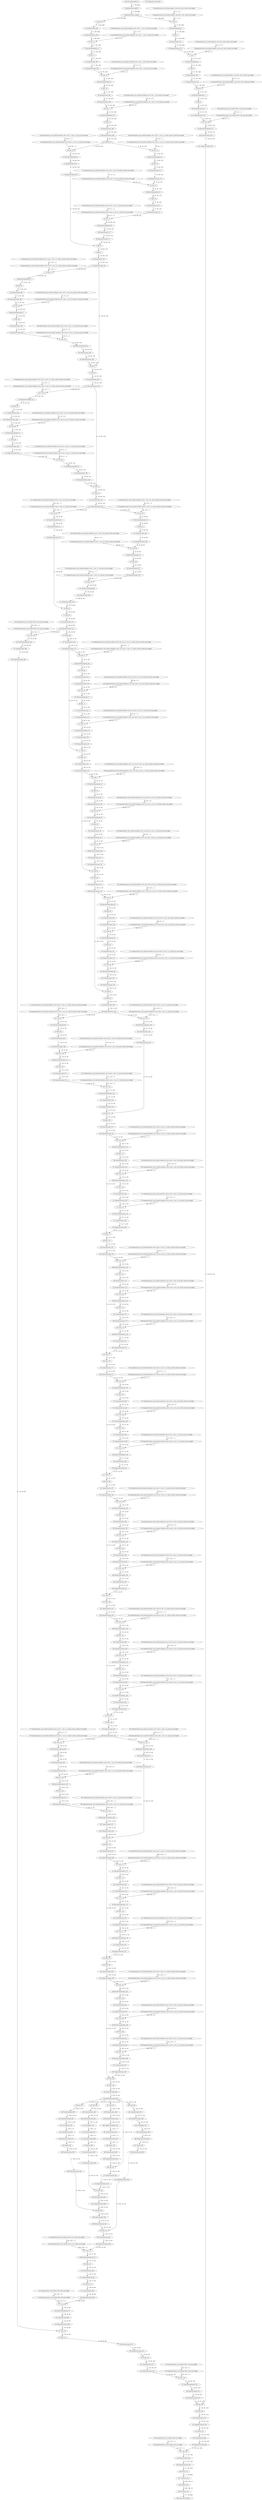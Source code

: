 strict digraph  {
"0 QuantizeLinear_nncf_module.highres_conv.conv1_sub1.convbn.conv.weight" [id=0, type=QuantizeLinear];
"1 DequantizeLinear_nncf_module.highres_conv.conv1_sub1.convbn.conv.weight" [id=1, type=DequantizeLinear];
"2 QuantizeLinear_input.0" [id=2, type=QuantizeLinear];
"3 DequantizeLinear_input.0" [id=3, type=DequantizeLinear];
"4 Conv_0" [id=4, type=Conv];
"5 BatchNormalization_1" [id=5, type=BatchNormalization];
"6 Relu_2" [id=6, type=Relu];
"7 QuantizeLinear_nncf_module.highres_conv.conv2_sub1.convbn.conv.weight" [id=7, type=QuantizeLinear];
"8 DequantizeLinear_nncf_module.highres_conv.conv2_sub1.convbn.conv.weight" [id=8, type=DequantizeLinear];
"9 QuantizeLinear_451" [id=9, type=QuantizeLinear];
"10 DequantizeLinear_451" [id=10, type=DequantizeLinear];
"11 Conv_3" [id=11, type=Conv];
"12 BatchNormalization_4" [id=12, type=BatchNormalization];
"13 Relu_5" [id=13, type=Relu];
"14 QuantizeLinear_nncf_module.highres_conv.conv3_sub1.convbn.conv.weight" [id=14, type=QuantizeLinear];
"15 DequantizeLinear_nncf_module.highres_conv.conv3_sub1.convbn.conv.weight" [id=15, type=DequantizeLinear];
"16 QuantizeLinear_454" [id=16, type=QuantizeLinear];
"17 DequantizeLinear_454" [id=17, type=DequantizeLinear];
"18 Conv_6" [id=18, type=Conv];
"19 BatchNormalization_7" [id=19, type=BatchNormalization];
"20 Relu_8" [id=20, type=Relu];
"21 Resize_10" [id=21, type=Resize];
"22 QuantizeLinear_nncf_module.backbone.conv1.conv1_1_3x3_s2.convbn.conv.weight" [id=22, type=QuantizeLinear];
"23 DequantizeLinear_nncf_module.backbone.conv1.conv1_1_3x3_s2.convbn.conv.weight" [id=23, type=DequantizeLinear];
"24 QuantizeLinear_459" [id=24, type=QuantizeLinear];
"25 DequantizeLinear_459" [id=25, type=DequantizeLinear];
"26 Conv_11" [id=26, type=Conv];
"27 BatchNormalization_12" [id=27, type=BatchNormalization];
"28 Relu_13" [id=28, type=Relu];
"29 QuantizeLinear_nncf_module.backbone.conv1.conv1_2_3x3.convbn.conv.weight" [id=29, type=QuantizeLinear];
"30 DequantizeLinear_nncf_module.backbone.conv1.conv1_2_3x3.convbn.conv.weight" [id=30, type=DequantizeLinear];
"31 QuantizeLinear_462" [id=31, type=QuantizeLinear];
"32 DequantizeLinear_462" [id=32, type=DequantizeLinear];
"33 Conv_14" [id=33, type=Conv];
"34 BatchNormalization_15" [id=34, type=BatchNormalization];
"35 Relu_16" [id=35, type=Relu];
"36 QuantizeLinear_nncf_module.backbone.conv1.conv1_3_3x3.convbn.conv.weight" [id=36, type=QuantizeLinear];
"37 DequantizeLinear_nncf_module.backbone.conv1.conv1_3_3x3.convbn.conv.weight" [id=37, type=DequantizeLinear];
"38 QuantizeLinear_465" [id=38, type=QuantizeLinear];
"39 DequantizeLinear_465" [id=39, type=DequantizeLinear];
"40 Conv_17" [id=40, type=Conv];
"41 BatchNormalization_18" [id=41, type=BatchNormalization];
"42 Relu_19" [id=42, type=Relu];
"43 QuantizeLinear_468" [id=43, type=QuantizeLinear];
"44 DequantizeLinear_468" [id=44, type=DequantizeLinear];
"45 MaxPool_20" [id=45, type=MaxPool];
"46 QuantizeLinear_nncf_module.backbone.conv2.conv2_1.conv_1x1_reduce_bnrelu.convbn.conv.weight" [id=46, type=QuantizeLinear];
"47 DequantizeLinear_nncf_module.backbone.conv2.conv2_1.conv_1x1_reduce_bnrelu.convbn.conv.weight" [id=47, type=DequantizeLinear];
"48 Conv_21" [id=48, type=Conv];
"49 BatchNormalization_22" [id=49, type=BatchNormalization];
"50 Relu_23" [id=50, type=Relu];
"51 QuantizeLinear_nncf_module.backbone.conv2.conv2_1.conv_3x3_bnrelu.convbn.conv.weight" [id=51, type=QuantizeLinear];
"52 DequantizeLinear_nncf_module.backbone.conv2.conv2_1.conv_3x3_bnrelu.convbn.conv.weight" [id=52, type=DequantizeLinear];
"53 QuantizeLinear_472" [id=53, type=QuantizeLinear];
"54 DequantizeLinear_472" [id=54, type=DequantizeLinear];
"55 Conv_24" [id=55, type=Conv];
"56 BatchNormalization_25" [id=56, type=BatchNormalization];
"57 Relu_26" [id=57, type=Relu];
"58 QuantizeLinear_nncf_module.backbone.conv2.conv2_1.conv_1x1_increase_bn.conv.weight" [id=58, type=QuantizeLinear];
"59 DequantizeLinear_nncf_module.backbone.conv2.conv2_1.conv_1x1_increase_bn.conv.weight" [id=59, type=DequantizeLinear];
"60 QuantizeLinear_475" [id=60, type=QuantizeLinear];
"61 DequantizeLinear_475" [id=61, type=DequantizeLinear];
"62 Conv_27" [id=62, type=Conv];
"63 BatchNormalization_28" [id=63, type=BatchNormalization];
"64 QuantizeLinear_nncf_module.backbone.conv2.conv2_1.conv_1x1_proj_bn.conv.weight" [id=64, type=QuantizeLinear];
"65 DequantizeLinear_nncf_module.backbone.conv2.conv2_1.conv_1x1_proj_bn.conv.weight" [id=65, type=DequantizeLinear];
"66 Conv_29" [id=66, type=Conv];
"67 BatchNormalization_30" [id=67, type=BatchNormalization];
"68 QuantizeLinear_477" [id=68, type=QuantizeLinear];
"69 DequantizeLinear_477" [id=69, type=DequantizeLinear];
"70 QuantizeLinear_479" [id=70, type=QuantizeLinear];
"71 DequantizeLinear_479" [id=71, type=DequantizeLinear];
"72 Add_31" [id=72, type=Add];
"73 Relu_32" [id=73, type=Relu];
"74 QuantizeLinear_nncf_module.backbone.conv2.conv2_2.conv_1x1_reduce_bnrelu.convbn.conv.weight" [id=74, type=QuantizeLinear];
"75 DequantizeLinear_nncf_module.backbone.conv2.conv2_2.conv_1x1_reduce_bnrelu.convbn.conv.weight" [id=75, type=DequantizeLinear];
"76 QuantizeLinear_481" [id=76, type=QuantizeLinear];
"77 DequantizeLinear_481" [id=77, type=DequantizeLinear];
"78 Conv_33" [id=78, type=Conv];
"79 BatchNormalization_34" [id=79, type=BatchNormalization];
"80 Relu_35" [id=80, type=Relu];
"81 QuantizeLinear_nncf_module.backbone.conv2.conv2_2.conv_3x3_bnrelu.convbn.conv.weight" [id=81, type=QuantizeLinear];
"82 DequantizeLinear_nncf_module.backbone.conv2.conv2_2.conv_3x3_bnrelu.convbn.conv.weight" [id=82, type=DequantizeLinear];
"83 QuantizeLinear_484" [id=83, type=QuantizeLinear];
"84 DequantizeLinear_484" [id=84, type=DequantizeLinear];
"85 Conv_36" [id=85, type=Conv];
"86 BatchNormalization_37" [id=86, type=BatchNormalization];
"87 Relu_38" [id=87, type=Relu];
"88 QuantizeLinear_nncf_module.backbone.conv2.conv2_2.conv_1x1_increase_bn.conv.weight" [id=88, type=QuantizeLinear];
"89 DequantizeLinear_nncf_module.backbone.conv2.conv2_2.conv_1x1_increase_bn.conv.weight" [id=89, type=DequantizeLinear];
"90 QuantizeLinear_487" [id=90, type=QuantizeLinear];
"91 DequantizeLinear_487" [id=91, type=DequantizeLinear];
"92 Conv_39" [id=92, type=Conv];
"93 BatchNormalization_40" [id=93, type=BatchNormalization];
"94 QuantizeLinear_489" [id=94, type=QuantizeLinear];
"95 DequantizeLinear_489" [id=95, type=DequantizeLinear];
"96 Add_41" [id=96, type=Add];
"97 Relu_42" [id=97, type=Relu];
"98 QuantizeLinear_nncf_module.backbone.conv2.conv2_3.conv_1x1_reduce_bnrelu.convbn.conv.weight" [id=98, type=QuantizeLinear];
"99 DequantizeLinear_nncf_module.backbone.conv2.conv2_3.conv_1x1_reduce_bnrelu.convbn.conv.weight" [id=99, type=DequantizeLinear];
"100 QuantizeLinear_491" [id=100, type=QuantizeLinear];
"101 DequantizeLinear_491" [id=101, type=DequantizeLinear];
"102 Conv_43" [id=102, type=Conv];
"103 BatchNormalization_44" [id=103, type=BatchNormalization];
"104 Relu_45" [id=104, type=Relu];
"105 QuantizeLinear_nncf_module.backbone.conv2.conv2_3.conv_3x3_bnrelu.convbn.conv.weight" [id=105, type=QuantizeLinear];
"106 DequantizeLinear_nncf_module.backbone.conv2.conv2_3.conv_3x3_bnrelu.convbn.conv.weight" [id=106, type=DequantizeLinear];
"107 QuantizeLinear_494" [id=107, type=QuantizeLinear];
"108 DequantizeLinear_494" [id=108, type=DequantizeLinear];
"109 Conv_46" [id=109, type=Conv];
"110 BatchNormalization_47" [id=110, type=BatchNormalization];
"111 Relu_48" [id=111, type=Relu];
"112 QuantizeLinear_nncf_module.backbone.conv2.conv2_3.conv_1x1_increase_bn.conv.weight" [id=112, type=QuantizeLinear];
"113 DequantizeLinear_nncf_module.backbone.conv2.conv2_3.conv_1x1_increase_bn.conv.weight" [id=113, type=DequantizeLinear];
"114 QuantizeLinear_497" [id=114, type=QuantizeLinear];
"115 DequantizeLinear_497" [id=115, type=DequantizeLinear];
"116 Conv_49" [id=116, type=Conv];
"117 BatchNormalization_50" [id=117, type=BatchNormalization];
"118 QuantizeLinear_499" [id=118, type=QuantizeLinear];
"119 DequantizeLinear_499" [id=119, type=DequantizeLinear];
"120 Add_51" [id=120, type=Add];
"121 Relu_52" [id=121, type=Relu];
"122 QuantizeLinear_nncf_module.backbone.conv3_1.conv_1x1_reduce_bnrelu.convbn.conv.weight" [id=122, type=QuantizeLinear];
"123 DequantizeLinear_nncf_module.backbone.conv3_1.conv_1x1_reduce_bnrelu.convbn.conv.weight" [id=123, type=DequantizeLinear];
"124 QuantizeLinear_501" [id=124, type=QuantizeLinear];
"125 DequantizeLinear_501" [id=125, type=DequantizeLinear];
"126 Conv_53" [id=126, type=Conv];
"127 BatchNormalization_54" [id=127, type=BatchNormalization];
"128 Relu_55" [id=128, type=Relu];
"129 QuantizeLinear_nncf_module.backbone.conv3_1.conv_3x3_bnrelu.convbn.conv.weight" [id=129, type=QuantizeLinear];
"130 DequantizeLinear_nncf_module.backbone.conv3_1.conv_3x3_bnrelu.convbn.conv.weight" [id=130, type=DequantizeLinear];
"131 QuantizeLinear_504" [id=131, type=QuantizeLinear];
"132 DequantizeLinear_504" [id=132, type=DequantizeLinear];
"133 Conv_56" [id=133, type=Conv];
"134 BatchNormalization_57" [id=134, type=BatchNormalization];
"135 Relu_58" [id=135, type=Relu];
"136 QuantizeLinear_nncf_module.backbone.conv3_1.conv_1x1_increase_bn.conv.weight" [id=136, type=QuantizeLinear];
"137 DequantizeLinear_nncf_module.backbone.conv3_1.conv_1x1_increase_bn.conv.weight" [id=137, type=DequantizeLinear];
"138 QuantizeLinear_507" [id=138, type=QuantizeLinear];
"139 DequantizeLinear_507" [id=139, type=DequantizeLinear];
"140 Conv_59" [id=140, type=Conv];
"141 BatchNormalization_60" [id=141, type=BatchNormalization];
"142 QuantizeLinear_nncf_module.backbone.conv3_1.conv_1x1_proj_bn.conv.weight" [id=142, type=QuantizeLinear];
"143 DequantizeLinear_nncf_module.backbone.conv3_1.conv_1x1_proj_bn.conv.weight" [id=143, type=DequantizeLinear];
"144 Conv_61" [id=144, type=Conv];
"145 BatchNormalization_62" [id=145, type=BatchNormalization];
"146 QuantizeLinear_509" [id=146, type=QuantizeLinear];
"147 DequantizeLinear_509" [id=147, type=DequantizeLinear];
"148 QuantizeLinear_511" [id=148, type=QuantizeLinear];
"149 DequantizeLinear_511" [id=149, type=DequantizeLinear];
"150 Add_63" [id=150, type=Add];
"151 Relu_64" [id=151, type=Relu];
"152 QuantizeLinear_513" [id=152, type=QuantizeLinear];
"153 DequantizeLinear_513" [id=153, type=DequantizeLinear];
"154 Resize_66" [id=154, type=Resize];
"155 QuantizeLinear_nncf_module.backbone.conv3_rest.conv3_2.conv_1x1_reduce_bnrelu.convbn.conv.weight" [id=155, type=QuantizeLinear];
"156 DequantizeLinear_nncf_module.backbone.conv3_rest.conv3_2.conv_1x1_reduce_bnrelu.convbn.conv.weight" [id=156, type=DequantizeLinear];
"157 QuantizeLinear_515" [id=157, type=QuantizeLinear];
"158 DequantizeLinear_515" [id=158, type=DequantizeLinear];
"159 Conv_67" [id=159, type=Conv];
"160 BatchNormalization_68" [id=160, type=BatchNormalization];
"161 Relu_69" [id=161, type=Relu];
"162 QuantizeLinear_nncf_module.backbone.conv3_rest.conv3_2.conv_3x3_bnrelu.convbn.conv.weight" [id=162, type=QuantizeLinear];
"163 DequantizeLinear_nncf_module.backbone.conv3_rest.conv3_2.conv_3x3_bnrelu.convbn.conv.weight" [id=163, type=DequantizeLinear];
"164 QuantizeLinear_518" [id=164, type=QuantizeLinear];
"165 DequantizeLinear_518" [id=165, type=DequantizeLinear];
"166 Conv_70" [id=166, type=Conv];
"167 BatchNormalization_71" [id=167, type=BatchNormalization];
"168 Relu_72" [id=168, type=Relu];
"169 QuantizeLinear_nncf_module.backbone.conv3_rest.conv3_2.conv_1x1_increase_bn.conv.weight" [id=169, type=QuantizeLinear];
"170 DequantizeLinear_nncf_module.backbone.conv3_rest.conv3_2.conv_1x1_increase_bn.conv.weight" [id=170, type=DequantizeLinear];
"171 QuantizeLinear_521" [id=171, type=QuantizeLinear];
"172 DequantizeLinear_521" [id=172, type=DequantizeLinear];
"173 Conv_73" [id=173, type=Conv];
"174 BatchNormalization_74" [id=174, type=BatchNormalization];
"175 QuantizeLinear_523" [id=175, type=QuantizeLinear];
"176 DequantizeLinear_523" [id=176, type=DequantizeLinear];
"177 Add_75" [id=177, type=Add];
"178 Relu_76" [id=178, type=Relu];
"179 QuantizeLinear_nncf_module.backbone.conv3_rest.conv3_3.conv_1x1_reduce_bnrelu.convbn.conv.weight" [id=179, type=QuantizeLinear];
"180 DequantizeLinear_nncf_module.backbone.conv3_rest.conv3_3.conv_1x1_reduce_bnrelu.convbn.conv.weight" [id=180, type=DequantizeLinear];
"181 QuantizeLinear_525" [id=181, type=QuantizeLinear];
"182 DequantizeLinear_525" [id=182, type=DequantizeLinear];
"183 Conv_77" [id=183, type=Conv];
"184 BatchNormalization_78" [id=184, type=BatchNormalization];
"185 Relu_79" [id=185, type=Relu];
"186 QuantizeLinear_nncf_module.backbone.conv3_rest.conv3_3.conv_3x3_bnrelu.convbn.conv.weight" [id=186, type=QuantizeLinear];
"187 DequantizeLinear_nncf_module.backbone.conv3_rest.conv3_3.conv_3x3_bnrelu.convbn.conv.weight" [id=187, type=DequantizeLinear];
"188 QuantizeLinear_528" [id=188, type=QuantizeLinear];
"189 DequantizeLinear_528" [id=189, type=DequantizeLinear];
"190 Conv_80" [id=190, type=Conv];
"191 BatchNormalization_81" [id=191, type=BatchNormalization];
"192 Relu_82" [id=192, type=Relu];
"193 QuantizeLinear_nncf_module.backbone.conv3_rest.conv3_3.conv_1x1_increase_bn.conv.weight" [id=193, type=QuantizeLinear];
"194 DequantizeLinear_nncf_module.backbone.conv3_rest.conv3_3.conv_1x1_increase_bn.conv.weight" [id=194, type=DequantizeLinear];
"195 QuantizeLinear_531" [id=195, type=QuantizeLinear];
"196 DequantizeLinear_531" [id=196, type=DequantizeLinear];
"197 Conv_83" [id=197, type=Conv];
"198 BatchNormalization_84" [id=198, type=BatchNormalization];
"199 QuantizeLinear_533" [id=199, type=QuantizeLinear];
"200 DequantizeLinear_533" [id=200, type=DequantizeLinear];
"201 Add_85" [id=201, type=Add];
"202 Relu_86" [id=202, type=Relu];
"203 QuantizeLinear_nncf_module.backbone.conv3_rest.conv3_4.conv_1x1_reduce_bnrelu.convbn.conv.weight" [id=203, type=QuantizeLinear];
"204 DequantizeLinear_nncf_module.backbone.conv3_rest.conv3_4.conv_1x1_reduce_bnrelu.convbn.conv.weight" [id=204, type=DequantizeLinear];
"205 QuantizeLinear_535" [id=205, type=QuantizeLinear];
"206 DequantizeLinear_535" [id=206, type=DequantizeLinear];
"207 Conv_87" [id=207, type=Conv];
"208 BatchNormalization_88" [id=208, type=BatchNormalization];
"209 Relu_89" [id=209, type=Relu];
"210 QuantizeLinear_nncf_module.backbone.conv3_rest.conv3_4.conv_3x3_bnrelu.convbn.conv.weight" [id=210, type=QuantizeLinear];
"211 DequantizeLinear_nncf_module.backbone.conv3_rest.conv3_4.conv_3x3_bnrelu.convbn.conv.weight" [id=211, type=DequantizeLinear];
"212 QuantizeLinear_538" [id=212, type=QuantizeLinear];
"213 DequantizeLinear_538" [id=213, type=DequantizeLinear];
"214 Conv_90" [id=214, type=Conv];
"215 BatchNormalization_91" [id=215, type=BatchNormalization];
"216 Relu_92" [id=216, type=Relu];
"217 QuantizeLinear_nncf_module.backbone.conv3_rest.conv3_4.conv_1x1_increase_bn.conv.weight" [id=217, type=QuantizeLinear];
"218 DequantizeLinear_nncf_module.backbone.conv3_rest.conv3_4.conv_1x1_increase_bn.conv.weight" [id=218, type=DequantizeLinear];
"219 QuantizeLinear_541" [id=219, type=QuantizeLinear];
"220 DequantizeLinear_541" [id=220, type=DequantizeLinear];
"221 Conv_93" [id=221, type=Conv];
"222 BatchNormalization_94" [id=222, type=BatchNormalization];
"223 QuantizeLinear_543" [id=223, type=QuantizeLinear];
"224 DequantizeLinear_543" [id=224, type=DequantizeLinear];
"225 Add_95" [id=225, type=Add];
"226 Relu_96" [id=226, type=Relu];
"227 QuantizeLinear_nncf_module.backbone.conv4.conv4_1.conv_1x1_reduce_bnrelu.convbn.conv.weight" [id=227, type=QuantizeLinear];
"228 DequantizeLinear_nncf_module.backbone.conv4.conv4_1.conv_1x1_reduce_bnrelu.convbn.conv.weight" [id=228, type=DequantizeLinear];
"229 QuantizeLinear_545" [id=229, type=QuantizeLinear];
"230 DequantizeLinear_545" [id=230, type=DequantizeLinear];
"231 Conv_97" [id=231, type=Conv];
"232 BatchNormalization_98" [id=232, type=BatchNormalization];
"233 Relu_99" [id=233, type=Relu];
"234 QuantizeLinear_nncf_module.backbone.conv4.conv4_1.conv_3x3_bnrelu.convbn.conv.weight" [id=234, type=QuantizeLinear];
"235 DequantizeLinear_nncf_module.backbone.conv4.conv4_1.conv_3x3_bnrelu.convbn.conv.weight" [id=235, type=DequantizeLinear];
"236 QuantizeLinear_548" [id=236, type=QuantizeLinear];
"237 DequantizeLinear_548" [id=237, type=DequantizeLinear];
"238 Conv_100" [id=238, type=Conv];
"239 BatchNormalization_101" [id=239, type=BatchNormalization];
"240 Relu_102" [id=240, type=Relu];
"241 QuantizeLinear_nncf_module.backbone.conv4.conv4_1.conv_1x1_increase_bn.conv.weight" [id=241, type=QuantizeLinear];
"242 DequantizeLinear_nncf_module.backbone.conv4.conv4_1.conv_1x1_increase_bn.conv.weight" [id=242, type=DequantizeLinear];
"243 QuantizeLinear_551" [id=243, type=QuantizeLinear];
"244 DequantizeLinear_551" [id=244, type=DequantizeLinear];
"245 Conv_103" [id=245, type=Conv];
"246 BatchNormalization_104" [id=246, type=BatchNormalization];
"247 QuantizeLinear_nncf_module.backbone.conv4.conv4_1.conv_1x1_proj_bn.conv.weight" [id=247, type=QuantizeLinear];
"248 DequantizeLinear_nncf_module.backbone.conv4.conv4_1.conv_1x1_proj_bn.conv.weight" [id=248, type=DequantizeLinear];
"249 Conv_105" [id=249, type=Conv];
"250 BatchNormalization_106" [id=250, type=BatchNormalization];
"251 QuantizeLinear_553" [id=251, type=QuantizeLinear];
"252 DequantizeLinear_553" [id=252, type=DequantizeLinear];
"253 QuantizeLinear_555" [id=253, type=QuantizeLinear];
"254 DequantizeLinear_555" [id=254, type=DequantizeLinear];
"255 Add_107" [id=255, type=Add];
"256 Relu_108" [id=256, type=Relu];
"257 QuantizeLinear_nncf_module.backbone.conv4.conv4_2.conv_1x1_reduce_bnrelu.convbn.conv.weight" [id=257, type=QuantizeLinear];
"258 DequantizeLinear_nncf_module.backbone.conv4.conv4_2.conv_1x1_reduce_bnrelu.convbn.conv.weight" [id=258, type=DequantizeLinear];
"259 QuantizeLinear_557" [id=259, type=QuantizeLinear];
"260 DequantizeLinear_557" [id=260, type=DequantizeLinear];
"261 Conv_109" [id=261, type=Conv];
"262 BatchNormalization_110" [id=262, type=BatchNormalization];
"263 Relu_111" [id=263, type=Relu];
"264 QuantizeLinear_nncf_module.backbone.conv4.conv4_2.conv_3x3_bnrelu.convbn.conv.weight" [id=264, type=QuantizeLinear];
"265 DequantizeLinear_nncf_module.backbone.conv4.conv4_2.conv_3x3_bnrelu.convbn.conv.weight" [id=265, type=DequantizeLinear];
"266 QuantizeLinear_560" [id=266, type=QuantizeLinear];
"267 DequantizeLinear_560" [id=267, type=DequantizeLinear];
"268 Conv_112" [id=268, type=Conv];
"269 BatchNormalization_113" [id=269, type=BatchNormalization];
"270 Relu_114" [id=270, type=Relu];
"271 QuantizeLinear_nncf_module.backbone.conv4.conv4_2.conv_1x1_increase_bn.conv.weight" [id=271, type=QuantizeLinear];
"272 DequantizeLinear_nncf_module.backbone.conv4.conv4_2.conv_1x1_increase_bn.conv.weight" [id=272, type=DequantizeLinear];
"273 QuantizeLinear_563" [id=273, type=QuantizeLinear];
"274 DequantizeLinear_563" [id=274, type=DequantizeLinear];
"275 Conv_115" [id=275, type=Conv];
"276 BatchNormalization_116" [id=276, type=BatchNormalization];
"277 QuantizeLinear_565" [id=277, type=QuantizeLinear];
"278 DequantizeLinear_565" [id=278, type=DequantizeLinear];
"279 Add_117" [id=279, type=Add];
"280 Relu_118" [id=280, type=Relu];
"281 QuantizeLinear_nncf_module.backbone.conv4.conv4_3.conv_1x1_reduce_bnrelu.convbn.conv.weight" [id=281, type=QuantizeLinear];
"282 DequantizeLinear_nncf_module.backbone.conv4.conv4_3.conv_1x1_reduce_bnrelu.convbn.conv.weight" [id=282, type=DequantizeLinear];
"283 QuantizeLinear_567" [id=283, type=QuantizeLinear];
"284 DequantizeLinear_567" [id=284, type=DequantizeLinear];
"285 Conv_119" [id=285, type=Conv];
"286 BatchNormalization_120" [id=286, type=BatchNormalization];
"287 Relu_121" [id=287, type=Relu];
"288 QuantizeLinear_nncf_module.backbone.conv4.conv4_3.conv_3x3_bnrelu.convbn.conv.weight" [id=288, type=QuantizeLinear];
"289 DequantizeLinear_nncf_module.backbone.conv4.conv4_3.conv_3x3_bnrelu.convbn.conv.weight" [id=289, type=DequantizeLinear];
"290 QuantizeLinear_570" [id=290, type=QuantizeLinear];
"291 DequantizeLinear_570" [id=291, type=DequantizeLinear];
"292 Conv_122" [id=292, type=Conv];
"293 BatchNormalization_123" [id=293, type=BatchNormalization];
"294 Relu_124" [id=294, type=Relu];
"295 QuantizeLinear_nncf_module.backbone.conv4.conv4_3.conv_1x1_increase_bn.conv.weight" [id=295, type=QuantizeLinear];
"296 DequantizeLinear_nncf_module.backbone.conv4.conv4_3.conv_1x1_increase_bn.conv.weight" [id=296, type=DequantizeLinear];
"297 QuantizeLinear_573" [id=297, type=QuantizeLinear];
"298 DequantizeLinear_573" [id=298, type=DequantizeLinear];
"299 Conv_125" [id=299, type=Conv];
"300 BatchNormalization_126" [id=300, type=BatchNormalization];
"301 QuantizeLinear_575" [id=301, type=QuantizeLinear];
"302 DequantizeLinear_575" [id=302, type=DequantizeLinear];
"303 Add_127" [id=303, type=Add];
"304 Relu_128" [id=304, type=Relu];
"305 QuantizeLinear_nncf_module.backbone.conv4.conv4_4.conv_1x1_reduce_bnrelu.convbn.conv.weight" [id=305, type=QuantizeLinear];
"306 DequantizeLinear_nncf_module.backbone.conv4.conv4_4.conv_1x1_reduce_bnrelu.convbn.conv.weight" [id=306, type=DequantizeLinear];
"307 QuantizeLinear_577" [id=307, type=QuantizeLinear];
"308 DequantizeLinear_577" [id=308, type=DequantizeLinear];
"309 Conv_129" [id=309, type=Conv];
"310 BatchNormalization_130" [id=310, type=BatchNormalization];
"311 Relu_131" [id=311, type=Relu];
"312 QuantizeLinear_nncf_module.backbone.conv4.conv4_4.conv_3x3_bnrelu.convbn.conv.weight" [id=312, type=QuantizeLinear];
"313 DequantizeLinear_nncf_module.backbone.conv4.conv4_4.conv_3x3_bnrelu.convbn.conv.weight" [id=313, type=DequantizeLinear];
"314 QuantizeLinear_580" [id=314, type=QuantizeLinear];
"315 DequantizeLinear_580" [id=315, type=DequantizeLinear];
"316 Conv_132" [id=316, type=Conv];
"317 BatchNormalization_133" [id=317, type=BatchNormalization];
"318 Relu_134" [id=318, type=Relu];
"319 QuantizeLinear_nncf_module.backbone.conv4.conv4_4.conv_1x1_increase_bn.conv.weight" [id=319, type=QuantizeLinear];
"320 DequantizeLinear_nncf_module.backbone.conv4.conv4_4.conv_1x1_increase_bn.conv.weight" [id=320, type=DequantizeLinear];
"321 QuantizeLinear_583" [id=321, type=QuantizeLinear];
"322 DequantizeLinear_583" [id=322, type=DequantizeLinear];
"323 Conv_135" [id=323, type=Conv];
"324 BatchNormalization_136" [id=324, type=BatchNormalization];
"325 QuantizeLinear_585" [id=325, type=QuantizeLinear];
"326 DequantizeLinear_585" [id=326, type=DequantizeLinear];
"327 Add_137" [id=327, type=Add];
"328 Relu_138" [id=328, type=Relu];
"329 QuantizeLinear_nncf_module.backbone.conv4.conv4_5.conv_1x1_reduce_bnrelu.convbn.conv.weight" [id=329, type=QuantizeLinear];
"330 DequantizeLinear_nncf_module.backbone.conv4.conv4_5.conv_1x1_reduce_bnrelu.convbn.conv.weight" [id=330, type=DequantizeLinear];
"331 QuantizeLinear_587" [id=331, type=QuantizeLinear];
"332 DequantizeLinear_587" [id=332, type=DequantizeLinear];
"333 Conv_139" [id=333, type=Conv];
"334 BatchNormalization_140" [id=334, type=BatchNormalization];
"335 Relu_141" [id=335, type=Relu];
"336 QuantizeLinear_nncf_module.backbone.conv4.conv4_5.conv_3x3_bnrelu.convbn.conv.weight" [id=336, type=QuantizeLinear];
"337 DequantizeLinear_nncf_module.backbone.conv4.conv4_5.conv_3x3_bnrelu.convbn.conv.weight" [id=337, type=DequantizeLinear];
"338 QuantizeLinear_590" [id=338, type=QuantizeLinear];
"339 DequantizeLinear_590" [id=339, type=DequantizeLinear];
"340 Conv_142" [id=340, type=Conv];
"341 BatchNormalization_143" [id=341, type=BatchNormalization];
"342 Relu_144" [id=342, type=Relu];
"343 QuantizeLinear_nncf_module.backbone.conv4.conv4_5.conv_1x1_increase_bn.conv.weight" [id=343, type=QuantizeLinear];
"344 DequantizeLinear_nncf_module.backbone.conv4.conv4_5.conv_1x1_increase_bn.conv.weight" [id=344, type=DequantizeLinear];
"345 QuantizeLinear_593" [id=345, type=QuantizeLinear];
"346 DequantizeLinear_593" [id=346, type=DequantizeLinear];
"347 Conv_145" [id=347, type=Conv];
"348 BatchNormalization_146" [id=348, type=BatchNormalization];
"349 QuantizeLinear_595" [id=349, type=QuantizeLinear];
"350 DequantizeLinear_595" [id=350, type=DequantizeLinear];
"351 Add_147" [id=351, type=Add];
"352 Relu_148" [id=352, type=Relu];
"353 QuantizeLinear_nncf_module.backbone.conv4.conv4_6.conv_1x1_reduce_bnrelu.convbn.conv.weight" [id=353, type=QuantizeLinear];
"354 DequantizeLinear_nncf_module.backbone.conv4.conv4_6.conv_1x1_reduce_bnrelu.convbn.conv.weight" [id=354, type=DequantizeLinear];
"355 QuantizeLinear_597" [id=355, type=QuantizeLinear];
"356 DequantizeLinear_597" [id=356, type=DequantizeLinear];
"357 Conv_149" [id=357, type=Conv];
"358 BatchNormalization_150" [id=358, type=BatchNormalization];
"359 Relu_151" [id=359, type=Relu];
"360 QuantizeLinear_nncf_module.backbone.conv4.conv4_6.conv_3x3_bnrelu.convbn.conv.weight" [id=360, type=QuantizeLinear];
"361 DequantizeLinear_nncf_module.backbone.conv4.conv4_6.conv_3x3_bnrelu.convbn.conv.weight" [id=361, type=DequantizeLinear];
"362 QuantizeLinear_600" [id=362, type=QuantizeLinear];
"363 DequantizeLinear_600" [id=363, type=DequantizeLinear];
"364 Conv_152" [id=364, type=Conv];
"365 BatchNormalization_153" [id=365, type=BatchNormalization];
"366 Relu_154" [id=366, type=Relu];
"367 QuantizeLinear_nncf_module.backbone.conv4.conv4_6.conv_1x1_increase_bn.conv.weight" [id=367, type=QuantizeLinear];
"368 DequantizeLinear_nncf_module.backbone.conv4.conv4_6.conv_1x1_increase_bn.conv.weight" [id=368, type=DequantizeLinear];
"369 QuantizeLinear_603" [id=369, type=QuantizeLinear];
"370 DequantizeLinear_603" [id=370, type=DequantizeLinear];
"371 Conv_155" [id=371, type=Conv];
"372 BatchNormalization_156" [id=372, type=BatchNormalization];
"373 QuantizeLinear_605" [id=373, type=QuantizeLinear];
"374 DequantizeLinear_605" [id=374, type=DequantizeLinear];
"375 Add_157" [id=375, type=Add];
"376 Relu_158" [id=376, type=Relu];
"377 QuantizeLinear_nncf_module.backbone.conv5.conv5_1.conv_1x1_reduce_bnrelu.convbn.conv.weight" [id=377, type=QuantizeLinear];
"378 DequantizeLinear_nncf_module.backbone.conv5.conv5_1.conv_1x1_reduce_bnrelu.convbn.conv.weight" [id=378, type=DequantizeLinear];
"379 QuantizeLinear_607" [id=379, type=QuantizeLinear];
"380 DequantizeLinear_607" [id=380, type=DequantizeLinear];
"381 Conv_159" [id=381, type=Conv];
"382 BatchNormalization_160" [id=382, type=BatchNormalization];
"383 Relu_161" [id=383, type=Relu];
"384 QuantizeLinear_nncf_module.backbone.conv5.conv5_1.conv_3x3_bnrelu.convbn.conv.weight" [id=384, type=QuantizeLinear];
"385 DequantizeLinear_nncf_module.backbone.conv5.conv5_1.conv_3x3_bnrelu.convbn.conv.weight" [id=385, type=DequantizeLinear];
"386 QuantizeLinear_610" [id=386, type=QuantizeLinear];
"387 DequantizeLinear_610" [id=387, type=DequantizeLinear];
"388 Conv_162" [id=388, type=Conv];
"389 BatchNormalization_163" [id=389, type=BatchNormalization];
"390 Relu_164" [id=390, type=Relu];
"391 QuantizeLinear_nncf_module.backbone.conv5.conv5_1.conv_1x1_increase_bn.conv.weight" [id=391, type=QuantizeLinear];
"392 DequantizeLinear_nncf_module.backbone.conv5.conv5_1.conv_1x1_increase_bn.conv.weight" [id=392, type=DequantizeLinear];
"393 QuantizeLinear_613" [id=393, type=QuantizeLinear];
"394 DequantizeLinear_613" [id=394, type=DequantizeLinear];
"395 Conv_165" [id=395, type=Conv];
"396 BatchNormalization_166" [id=396, type=BatchNormalization];
"397 QuantizeLinear_nncf_module.backbone.conv5.conv5_1.conv_1x1_proj_bn.conv.weight" [id=397, type=QuantizeLinear];
"398 DequantizeLinear_nncf_module.backbone.conv5.conv5_1.conv_1x1_proj_bn.conv.weight" [id=398, type=DequantizeLinear];
"399 Conv_167" [id=399, type=Conv];
"400 BatchNormalization_168" [id=400, type=BatchNormalization];
"401 QuantizeLinear_615" [id=401, type=QuantizeLinear];
"402 DequantizeLinear_615" [id=402, type=DequantizeLinear];
"403 QuantizeLinear_617" [id=403, type=QuantizeLinear];
"404 DequantizeLinear_617" [id=404, type=DequantizeLinear];
"405 Add_169" [id=405, type=Add];
"406 Relu_170" [id=406, type=Relu];
"407 QuantizeLinear_nncf_module.backbone.conv5.conv5_2.conv_1x1_reduce_bnrelu.convbn.conv.weight" [id=407, type=QuantizeLinear];
"408 DequantizeLinear_nncf_module.backbone.conv5.conv5_2.conv_1x1_reduce_bnrelu.convbn.conv.weight" [id=408, type=DequantizeLinear];
"409 QuantizeLinear_619" [id=409, type=QuantizeLinear];
"410 DequantizeLinear_619" [id=410, type=DequantizeLinear];
"411 Conv_171" [id=411, type=Conv];
"412 BatchNormalization_172" [id=412, type=BatchNormalization];
"413 Relu_173" [id=413, type=Relu];
"414 QuantizeLinear_nncf_module.backbone.conv5.conv5_2.conv_3x3_bnrelu.convbn.conv.weight" [id=414, type=QuantizeLinear];
"415 DequantizeLinear_nncf_module.backbone.conv5.conv5_2.conv_3x3_bnrelu.convbn.conv.weight" [id=415, type=DequantizeLinear];
"416 QuantizeLinear_622" [id=416, type=QuantizeLinear];
"417 DequantizeLinear_622" [id=417, type=DequantizeLinear];
"418 Conv_174" [id=418, type=Conv];
"419 BatchNormalization_175" [id=419, type=BatchNormalization];
"420 Relu_176" [id=420, type=Relu];
"421 QuantizeLinear_nncf_module.backbone.conv5.conv5_2.conv_1x1_increase_bn.conv.weight" [id=421, type=QuantizeLinear];
"422 DequantizeLinear_nncf_module.backbone.conv5.conv5_2.conv_1x1_increase_bn.conv.weight" [id=422, type=DequantizeLinear];
"423 QuantizeLinear_625" [id=423, type=QuantizeLinear];
"424 DequantizeLinear_625" [id=424, type=DequantizeLinear];
"425 Conv_177" [id=425, type=Conv];
"426 BatchNormalization_178" [id=426, type=BatchNormalization];
"427 QuantizeLinear_627" [id=427, type=QuantizeLinear];
"428 DequantizeLinear_627" [id=428, type=DequantizeLinear];
"429 Add_179" [id=429, type=Add];
"430 Relu_180" [id=430, type=Relu];
"431 QuantizeLinear_nncf_module.backbone.conv5.conv5_3.conv_1x1_reduce_bnrelu.convbn.conv.weight" [id=431, type=QuantizeLinear];
"432 DequantizeLinear_nncf_module.backbone.conv5.conv5_3.conv_1x1_reduce_bnrelu.convbn.conv.weight" [id=432, type=DequantizeLinear];
"433 QuantizeLinear_629" [id=433, type=QuantizeLinear];
"434 DequantizeLinear_629" [id=434, type=DequantizeLinear];
"435 Conv_181" [id=435, type=Conv];
"436 BatchNormalization_182" [id=436, type=BatchNormalization];
"437 Relu_183" [id=437, type=Relu];
"438 QuantizeLinear_nncf_module.backbone.conv5.conv5_3.conv_3x3_bnrelu.convbn.conv.weight" [id=438, type=QuantizeLinear];
"439 DequantizeLinear_nncf_module.backbone.conv5.conv5_3.conv_3x3_bnrelu.convbn.conv.weight" [id=439, type=DequantizeLinear];
"440 QuantizeLinear_632" [id=440, type=QuantizeLinear];
"441 DequantizeLinear_632" [id=441, type=DequantizeLinear];
"442 Conv_184" [id=442, type=Conv];
"443 BatchNormalization_185" [id=443, type=BatchNormalization];
"444 Relu_186" [id=444, type=Relu];
"445 QuantizeLinear_nncf_module.backbone.conv5.conv5_3.conv_1x1_increase_bn.conv.weight" [id=445, type=QuantizeLinear];
"446 DequantizeLinear_nncf_module.backbone.conv5.conv5_3.conv_1x1_increase_bn.conv.weight" [id=446, type=DequantizeLinear];
"447 QuantizeLinear_635" [id=447, type=QuantizeLinear];
"448 DequantizeLinear_635" [id=448, type=DequantizeLinear];
"449 Conv_187" [id=449, type=Conv];
"450 BatchNormalization_188" [id=450, type=BatchNormalization];
"451 QuantizeLinear_637" [id=451, type=QuantizeLinear];
"452 DequantizeLinear_637" [id=452, type=DequantizeLinear];
"453 Add_189" [id=453, type=Add];
"454 Relu_190" [id=454, type=Relu];
"455 QuantizeLinear_639" [id=455, type=QuantizeLinear];
"456 DequantizeLinear_639" [id=456, type=DequantizeLinear];
"457 Pad_191" [id=457, type=Pad];
"458 QuantizeLinear_640" [id=458, type=QuantizeLinear];
"459 DequantizeLinear_640" [id=459, type=DequantizeLinear];
"460 GlobalAveragePool_192" [id=460, type=GlobalAveragePool];
"461 QuantizeLinear_641" [id=461, type=QuantizeLinear];
"462 DequantizeLinear_641" [id=462, type=DequantizeLinear];
"463 Resize_194" [id=463, type=Resize];
"464 QuantizeLinear_643" [id=464, type=QuantizeLinear];
"465 DequantizeLinear_643" [id=465, type=DequantizeLinear];
"466 Add_195" [id=466, type=Add];
"467 Pad_196" [id=467, type=Pad];
"468 QuantizeLinear_645" [id=468, type=QuantizeLinear];
"469 DequantizeLinear_645" [id=469, type=DequantizeLinear];
"470 AveragePool_197" [id=470, type=AveragePool];
"471 QuantizeLinear_646" [id=471, type=QuantizeLinear];
"472 DequantizeLinear_646" [id=472, type=DequantizeLinear];
"473 Resize_199" [id=473, type=Resize];
"474 QuantizeLinear_644" [id=474, type=QuantizeLinear];
"475 DequantizeL inear_644" [id=475, type=DequantizeLinear];
"476 QuantizeLinear_648" [id=476, type=QuantizeLinear];
"477 DequantizeLinear_648" [id=477, type=DequantizeLinear];
"478 Add_200" [id=478, type=Add];
"479 Pad_201" [id=479, type=Pad];
"480 QuantizeLinear_650" [id=480, type=QuantizeLinear];
"481 DequantizeLinear_650" [id=481, type=DequantizeLinear];
"482 AveragePool_202" [id=482, type=AveragePool];
"483 QuantizeLinear_651" [id=483, type=QuantizeLinear];
"484 DequantizeLinear_651" [id=484, type=DequantizeLinear];
"485 Resize_204" [id=485, type=Resize];
"486 QuantizeLinear_649" [id=486, type=QuantizeLinear];
"487 DequantizeLinear_649" [id=487, type=DequantizeLinear];
"488 QuantizeLinear_653" [id=488, type=QuantizeLinear];
"489 DequantizeLinear_653" [id=489, type=DequantizeLinear];
"490 Add_205" [id=490, type=Add];
"491 Pad_206" [id=491, type=Pad];
"492 QuantizeLinear_655" [id=492, type=QuantizeLinear];
"493 DequantizeLinear_655" [id=493, type=DequantizeLinear];
"494 AveragePool_207" [id=494, type=AveragePool];
"495 QuantizeLinear_656" [id=495, type=QuantizeLinear];
"496 DequantizeLinear_656" [id=496, type=DequantizeLinear];
"497 Resize_209" [id=497, type=Resize];
"498 QuantizeLinear_654" [id=498, type=QuantizeLinear];
"499 DequantizeLinear_654" [id=499, type=DequantizeLinear];
"500 QuantizeLinear_658" [id=500, type=QuantizeLinear];
"501 DequantizeLinear_658" [id=501, type=DequantizeLinear];
"502 Add_210" [id=502, type=Add];
"503 QuantizeLinear_nncf_module.conv5_4_k1.convbn.conv.weight" [id=503, type=QuantizeLinear];
"504 DequantizeLinear_nncf_module.conv5_4_k1.convbn.conv.weight" [id=504, type=DequantizeLinear];
"505 QuantizeLinear_659" [id=505, type=QuantizeLinear];
"506 DequantizeLinear_659" [id=506, type=DequantizeLinear];
"507 Conv_211" [id=507, type=Conv];
"508 BatchNormalization_212" [id=508, type=BatchNormalization];
"509 Relu_213" [id=509, type=Relu];
"510 QuantizeLinear_662" [id=510, type=QuantizeLinear];
"511 DequantizeLinear_662" [id=511, type=DequantizeLinear];
"512 Resize_215" [id=512, type=Resize];
"513 QuantizeLinear_nncf_module.cff42.conv.conv.weight" [id=513, type=QuantizeLinear];
"514 DequantizeLinear_nncf_module.cff42.conv.conv.weight" [id=514, type=DequantizeLinear];
"515 QuantizeLinear_664" [id=515, type=QuantizeLinear];
"516 DequantizeLinear_664" [id=516, type=DequantizeLinear];
"517 Conv_216" [id=517, type=Conv];
"518 BatchNormalization_217" [id=518, type=BatchNormalization];
"519 QuantizeLinear_nncf_module.cff42.conv_proj.conv.weight" [id=519, type=QuantizeLinear];
"520 DequantizeLinear_nncf_module.cff42.conv_proj.conv.weight" [id=520, type=DequantizeLinear];
"521 Conv_218" [id=521, type=Conv];
"522 BatchNormalization_219" [id=522, type=BatchNormalization];
"523 QuantizeLinear_666" [id=523, type=QuantizeLinear];
"524 DequantizeLinear_666" [id=524, type=DequantizeLinear];
"525 QuantizeLinear_668" [id=525, type=QuantizeLinear];
"526 DequantizeLinear_668" [id=526, type=DequantizeLinear];
"527 Add_220" [id=527, type=Add];
"528 Relu_221" [id=528, type=Relu];
"529 QuantizeLinear_670" [id=529, type=QuantizeLinear];
"530 DequantizeLinear_670" [id=530, type=DequantizeLinear];
"531 Resize_223" [id=531, type=Resize];
"532 QuantizeLinear_nncf_module.cff421.conv.conv.weight" [id=532, type=QuantizeLinear];
"533 DequantizeLinear_nncf_module.cff421.conv.conv.weight" [id=533, type=DequantizeLinear];
"534 QuantizeLinear_672" [id=534, type=QuantizeLinear];
"535 DequantizeLinear_672" [id=535, type=DequantizeLinear];
"536 Conv_224" [id=536, type=Conv];
"537 BatchNormalization_225" [id=537, type=BatchNormalization];
"538 QuantizeLinear_nncf_module.cff421.conv_proj.conv.weight" [id=538, type=QuantizeLinear];
"539 DequantizeLinear_nncf_module.cff421.conv_proj.conv.weight" [id=539, type=DequantizeLinear];
"540 QuantizeLinear_457" [id=540, type=QuantizeLinear];
"541 DequantizeLinear_457" [id=541, type=DequantizeLinear];
"542 Conv_226" [id=542, type=Conv];
"543 BatchNormalization_227" [id=543, type=BatchNormalization];
"544 QuantizeLinear_674" [id=544, type=QuantizeLinear];
"545 DequantizeLinear_674" [id=545, type=DequantizeLinear];
"546 QuantizeLinear_676" [id=546, type=QuantizeLinear];
"547 DequantizeLinear_676" [id=547, type=DequantizeLinear];
"548 Add_228" [id=548, type=Add];
"549 Relu_229" [id=549, type=Relu];
"550 QuantizeLinear_678" [id=550, type=QuantizeLinear];
"551 DequantizeLinear_678" [id=551, type=DequantizeLinear];
"552 Resize_231" [id=552, type=Resize];
"553 QuantizeLinear_nncf_module.conv6_cls.weight" [id=553, type=QuantizeLinear];
"554 DequantizeLinear_nncf_module.conv6_cls.weight" [id=554, type=DequantizeLinear];
"555 QuantizeLinear_680" [id=555, type=QuantizeLinear];
"556 DequantizeLinear_680" [id=556, type=DequantizeLinear];
"557 Conv_232" [id=557, type=Conv];
"558 QuantizeLinear_681" [id=558, type=QuantizeLinear];
"559 DequantizeLinear_681" [id=559, type=DequantizeLinear];
"560 Resize_234" [id=560, type=Resize];
"561 Transpose_235" [id=561, type=Transpose];
"562 Softmax_236" [id=562, type=Softmax];
"563 Transpose_237" [id=563, type=Transpose];
"564 nncf_model_input_0" [id=564, type=nncf_model_input];
"565 nncf_model_output_0" [id=565, type=nncf_model_output];
"0 QuantizeLinear_nncf_module.highres_conv.conv1_sub1.convbn.conv.weight" -> "1 DequantizeLinear_nncf_module.highres_conv.conv1_sub1.convbn.conv.weight"  [label="[32, 3, 3, 3]", style=dashed];
"1 DequantizeLinear_nncf_module.highres_conv.conv1_sub1.convbn.conv.weight" -> "4 Conv_0"  [label="[32, 3, 3, 3]", style=solid];
"2 QuantizeLinear_input.0" -> "3 DequantizeLinear_input.0"  [label="[1, 3, 768, 960]", style=dashed];
"3 DequantizeLinear_input.0" -> "4 Conv_0"  [label="[1, 3, 768, 960]", style=solid];
"3 DequantizeLinear_input.0" -> "21 Resize_10"  [label="[1, 3, 768, 960]", style=solid];
"4 Conv_0" -> "5 BatchNormalization_1"  [label="[1, 32, 384, 480]", style=solid];
"5 BatchNormalization_1" -> "6 Relu_2"  [label="[1, 32, 384, 480]", style=solid];
"6 Relu_2" -> "9 QuantizeLinear_451"  [label="[1, 32, 384, 480]", style=solid];
"7 QuantizeLinear_nncf_module.highres_conv.conv2_sub1.convbn.conv.weight" -> "8 DequantizeLinear_nncf_module.highres_conv.conv2_sub1.convbn.conv.weight"  [label="[32, 32, 3, 3]", style=dashed];
"8 DequantizeLinear_nncf_module.highres_conv.conv2_sub1.convbn.conv.weight" -> "11 Conv_3"  [label="[32, 32, 3, 3]", style=solid];
"9 QuantizeLinear_451" -> "10 DequantizeLinear_451"  [label="[1, 32, 384, 480]", style=dashed];
"10 DequantizeLinear_451" -> "11 Conv_3"  [label="[1, 32, 384, 480]", style=solid];
"11 Conv_3" -> "12 BatchNormalization_4"  [label="[1, 32, 192, 240]", style=solid];
"12 BatchNormalization_4" -> "13 Relu_5"  [label="[1, 32, 192, 240]", style=solid];
"13 Relu_5" -> "16 QuantizeLinear_454"  [label="[1, 32, 192, 240]", style=solid];
"14 QuantizeLinear_nncf_module.highres_conv.conv3_sub1.convbn.conv.weight" -> "15 DequantizeLinear_nncf_module.highres_conv.conv3_sub1.convbn.conv.weight"  [label="[32, 32, 3, 3]", style=dashed];
"15 DequantizeLinear_nncf_module.highres_conv.conv3_sub1.convbn.conv.weight" -> "18 Conv_6"  [label="[32, 32, 3, 3]", style=solid];
"16 QuantizeLinear_454" -> "17 DequantizeLinear_454"  [label="[1, 32, 192, 240]", style=dashed];
"17 DequantizeLinear_454" -> "18 Conv_6"  [label="[1, 32, 192, 240]", style=solid];
"18 Conv_6" -> "19 BatchNormalization_7"  [label="[1, 32, 96, 120]", style=solid];
"19 BatchNormalization_7" -> "20 Relu_8"  [label="[1, 32, 96, 120]", style=solid];
"20 Relu_8" -> "540 QuantizeLinear_457"  [label="[1, 32, 96, 120]", style=solid];
"21 Resize_10" -> "24 QuantizeLinear_459"  [label="[1, 3, 384, 480]", style=solid];
"22 QuantizeLinear_nncf_module.backbone.conv1.conv1_1_3x3_s2.convbn.conv.weight" -> "23 DequantizeLinear_nncf_module.backbone.conv1.conv1_1_3x3_s2.convbn.conv.weight"  [label="[32, 3, 3, 3]", style=dashed];
"23 DequantizeLinear_nncf_module.backbone.conv1.conv1_1_3x3_s2.convbn.conv.weight" -> "26 Conv_11"  [label="[32, 3, 3, 3]", style=solid];
"24 QuantizeLinear_459" -> "25 DequantizeLinear_459"  [label="[1, 3, 384, 480]", style=dashed];
"25 DequantizeLinear_459" -> "26 Conv_11"  [label="[1, 3, 384, 480]", style=solid];
"26 Conv_11" -> "27 BatchNormalization_12"  [label="[1, 32, 192, 240]", style=solid];
"27 BatchNormalization_12" -> "28 Relu_13"  [label="[1, 32, 192, 240]", style=solid];
"28 Relu_13" -> "31 QuantizeLinear_462"  [label="[1, 32, 192, 240]", style=solid];
"29 QuantizeLinear_nncf_module.backbone.conv1.conv1_2_3x3.convbn.conv.weight" -> "30 DequantizeLinear_nncf_module.backbone.conv1.conv1_2_3x3.convbn.conv.weight"  [label="[32, 32, 3, 3]", style=dashed];
"30 DequantizeLinear_nncf_module.backbone.conv1.conv1_2_3x3.convbn.conv.weight" -> "33 Conv_14"  [label="[32, 32, 3, 3]", style=solid];
"31 QuantizeLinear_462" -> "32 DequantizeLinear_462"  [label="[1, 32, 192, 240]", style=dashed];
"32 DequantizeLinear_462" -> "33 Conv_14"  [label="[1, 32, 192, 240]", style=solid];
"33 Conv_14" -> "34 BatchNormalization_15"  [label="[1, 32, 192, 240]", style=solid];
"34 BatchNormalization_15" -> "35 Relu_16"  [label="[1, 32, 192, 240]", style=solid];
"35 Relu_16" -> "38 QuantizeLinear_465"  [label="[1, 32, 192, 240]", style=solid];
"36 QuantizeLinear_nncf_module.backbone.conv1.conv1_3_3x3.convbn.conv.weight" -> "37 DequantizeLinear_nncf_module.backbone.conv1.conv1_3_3x3.convbn.conv.weight"  [label="[64, 32, 3, 3]", style=dashed];
"37 DequantizeLinear_nncf_module.backbone.conv1.conv1_3_3x3.convbn.conv.weight" -> "40 Conv_17"  [label="[64, 32, 3, 3]", style=solid];
"38 QuantizeLinear_465" -> "39 DequantizeLinear_465"  [label="[1, 32, 192, 240]", style=dashed];
"39 DequantizeLinear_465" -> "40 Conv_17"  [label="[1, 32, 192, 240]", style=solid];
"40 Conv_17" -> "41 BatchNormalization_18"  [label="[1, 64, 192, 240]", style=solid];
"41 BatchNormalization_18" -> "42 Relu_19"  [label="[1, 64, 192, 240]", style=solid];
"42 Relu_19" -> "43 QuantizeLinear_468"  [label="[1, 64, 192, 240]", style=solid];
"43 QuantizeLinear_468" -> "44 DequantizeLinear_468"  [label="[1, 64, 192, 240]", style=dashed];
"44 DequantizeLinear_468" -> "45 MaxPool_20"  [label="[1, 64, 192, 240]", style=solid];
"45 MaxPool_20" -> "48 Conv_21"  [label="[1, 64, 96, 120]", style=solid];
"45 MaxPool_20" -> "66 Conv_29"  [label="[1, 64, 96, 120]", style=solid];
"46 QuantizeLinear_nncf_module.backbone.conv2.conv2_1.conv_1x1_reduce_bnrelu.convbn.conv.weight" -> "47 DequantizeLinear_nncf_module.backbone.conv2.conv2_1.conv_1x1_reduce_bnrelu.convbn.conv.weight"  [label="[32, 64, 1, 1]", style=dashed];
"47 DequantizeLinear_nncf_module.backbone.conv2.conv2_1.conv_1x1_reduce_bnrelu.convbn.conv.weight" -> "48 Conv_21"  [label="[32, 64, 1, 1]", style=solid];
"48 Conv_21" -> "49 BatchNormalization_22"  [label="[1, 32, 96, 120]", style=solid];
"49 BatchNormalization_22" -> "50 Relu_23"  [label="[1, 32, 96, 120]", style=solid];
"50 Relu_23" -> "53 QuantizeLinear_472"  [label="[1, 32, 96, 120]", style=solid];
"51 QuantizeLinear_nncf_module.backbone.conv2.conv2_1.conv_3x3_bnrelu.convbn.conv.weight" -> "52 DequantizeLinear_nncf_module.backbone.conv2.conv2_1.conv_3x3_bnrelu.convbn.conv.weight"  [label="[32, 32, 3, 3]", style=dashed];
"52 DequantizeLinear_nncf_module.backbone.conv2.conv2_1.conv_3x3_bnrelu.convbn.conv.weight" -> "55 Conv_24"  [label="[32, 32, 3, 3]", style=solid];
"53 QuantizeLinear_472" -> "54 DequantizeLinear_472"  [label="[1, 32, 96, 120]", style=dashed];
"54 DequantizeLinear_472" -> "55 Conv_24"  [label="[1, 32, 96, 120]", style=solid];
"55 Conv_24" -> "56 BatchNormalization_25"  [label="[1, 32, 96, 120]", style=solid];
"56 BatchNormalization_25" -> "57 Relu_26"  [label="[1, 32, 96, 120]", style=solid];
"57 Relu_26" -> "60 QuantizeLinear_475"  [label="[1, 32, 96, 120]", style=solid];
"58 QuantizeLinear_nncf_module.backbone.conv2.conv2_1.conv_1x1_increase_bn.conv.weight" -> "59 DequantizeLinear_nncf_module.backbone.conv2.conv2_1.conv_1x1_increase_bn.conv.weight"  [label="[128, 32, 1, 1]", style=dashed];
"59 DequantizeLinear_nncf_module.backbone.conv2.conv2_1.conv_1x1_increase_bn.conv.weight" -> "62 Conv_27"  [label="[128, 32, 1, 1]", style=solid];
"60 QuantizeLinear_475" -> "61 DequantizeLinear_475"  [label="[1, 32, 96, 120]", style=dashed];
"61 DequantizeLinear_475" -> "62 Conv_27"  [label="[1, 32, 96, 120]", style=solid];
"62 Conv_27" -> "63 BatchNormalization_28"  [label="[1, 128, 96, 120]", style=solid];
"63 BatchNormalization_28" -> "68 QuantizeLinear_477"  [label="[1, 128, 96, 120]", style=solid];
"64 QuantizeLinear_nncf_module.backbone.conv2.conv2_1.conv_1x1_proj_bn.conv.weight" -> "65 DequantizeLinear_nncf_module.backbone.conv2.conv2_1.conv_1x1_proj_bn.conv.weight"  [label="[128, 64, 1, 1]", style=dashed];
"65 DequantizeLinear_nncf_module.backbone.conv2.conv2_1.conv_1x1_proj_bn.conv.weight" -> "66 Conv_29"  [label="[128, 64, 1, 1]", style=solid];
"66 Conv_29" -> "67 BatchNormalization_30"  [label="[1, 128, 96, 120]", style=solid];
"67 BatchNormalization_30" -> "70 QuantizeLinear_479"  [label="[1, 128, 96, 120]", style=solid];
"68 QuantizeLinear_477" -> "69 DequantizeLinear_477"  [label="[1, 128, 96, 120]", style=dashed];
"69 DequantizeLinear_477" -> "72 Add_31"  [label="[1, 128, 96, 120]", style=solid];
"70 QuantizeLinear_479" -> "71 DequantizeLinear_479"  [label="[1, 128, 96, 120]", style=dashed];
"71 DequantizeLinear_479" -> "72 Add_31"  [label="[1, 128, 96, 120]", style=solid];
"72 Add_31" -> "73 Relu_32"  [label="[1, 128, 96, 120]", style=solid];
"73 Relu_32" -> "76 QuantizeLinear_481"  [label="[1, 128, 96, 120]", style=solid];
"74 QuantizeLinear_nncf_module.backbone.conv2.conv2_2.conv_1x1_reduce_bnrelu.convbn.conv.weight" -> "75 DequantizeLinear_nncf_module.backbone.conv2.conv2_2.conv_1x1_reduce_bnrelu.convbn.conv.weight"  [label="[32, 128, 1, 1]", style=dashed];
"75 DequantizeLinear_nncf_module.backbone.conv2.conv2_2.conv_1x1_reduce_bnrelu.convbn.conv.weight" -> "78 Conv_33"  [label="[32, 128, 1, 1]", style=solid];
"76 QuantizeLinear_481" -> "77 DequantizeLinear_481"  [label="[1, 128, 96, 120]", style=dashed];
"77 DequantizeLinear_481" -> "78 Conv_33"  [label="[1, 128, 96, 120]", style=solid];
"77 DequantizeLinear_481" -> "96 Add_41"  [label="[1, 128, 96, 120]", style=solid];
"78 Conv_33" -> "79 BatchNormalization_34"  [label="[1, 32, 96, 120]", style=solid];
"79 BatchNormalization_34" -> "80 Relu_35"  [label="[1, 32, 96, 120]", style=solid];
"80 Relu_35" -> "83 QuantizeLinear_484"  [label="[1, 32, 96, 120]", style=solid];
"81 QuantizeLinear_nncf_module.backbone.conv2.conv2_2.conv_3x3_bnrelu.convbn.conv.weight" -> "82 DequantizeLinear_nncf_module.backbone.conv2.conv2_2.conv_3x3_bnrelu.convbn.conv.weight"  [label="[32, 32, 3, 3]", style=dashed];
"82 DequantizeLinear_nncf_module.backbone.conv2.conv2_2.conv_3x3_bnrelu.convbn.conv.weight" -> "85 Conv_36"  [label="[32, 32, 3, 3]", style=solid];
"83 QuantizeLinear_484" -> "84 DequantizeLinear_484"  [label="[1, 32, 96, 120]", style=dashed];
"84 DequantizeLinear_484" -> "85 Conv_36"  [label="[1, 32, 96, 120]", style=solid];
"85 Conv_36" -> "86 BatchNormalization_37"  [label="[1, 32, 96, 120]", style=solid];
"86 BatchNormalization_37" -> "87 Relu_38"  [label="[1, 32, 96, 120]", style=solid];
"87 Relu_38" -> "90 QuantizeLinear_487"  [label="[1, 32, 96, 120]", style=solid];
"88 QuantizeLinear_nncf_module.backbone.conv2.conv2_2.conv_1x1_increase_bn.conv.weight" -> "89 DequantizeLinear_nncf_module.backbone.conv2.conv2_2.conv_1x1_increase_bn.conv.weight"  [label="[128, 32, 1, 1]", style=dashed];
"89 DequantizeLinear_nncf_module.backbone.conv2.conv2_2.conv_1x1_increase_bn.conv.weight" -> "92 Conv_39"  [label="[128, 32, 1, 1]", style=solid];
"90 QuantizeLinear_487" -> "91 DequantizeLinear_487"  [label="[1, 32, 96, 120]", style=dashed];
"91 DequantizeLinear_487" -> "92 Conv_39"  [label="[1, 32, 96, 120]", style=solid];
"92 Conv_39" -> "93 BatchNormalization_40"  [label="[1, 128, 96, 120]", style=solid];
"93 BatchNormalization_40" -> "94 QuantizeLinear_489"  [label="[1, 128, 96, 120]", style=solid];
"94 QuantizeLinear_489" -> "95 DequantizeLinear_489"  [label="[1, 128, 96, 120]", style=dashed];
"95 DequantizeLinear_489" -> "96 Add_41"  [label="[1, 128, 96, 120]", style=solid];
"96 Add_41" -> "97 Relu_42"  [label="[1, 128, 96, 120]", style=solid];
"97 Relu_42" -> "100 QuantizeLinear_491"  [label="[1, 128, 96, 120]", style=solid];
"98 QuantizeLinear_nncf_module.backbone.conv2.conv2_3.conv_1x1_reduce_bnrelu.convbn.conv.weight" -> "99 DequantizeLinear_nncf_module.backbone.conv2.conv2_3.conv_1x1_reduce_bnrelu.convbn.conv.weight"  [label="[32, 128, 1, 1]", style=dashed];
"99 DequantizeLinear_nncf_module.backbone.conv2.conv2_3.conv_1x1_reduce_bnrelu.convbn.conv.weight" -> "102 Conv_43"  [label="[32, 128, 1, 1]", style=solid];
"100 QuantizeLinear_491" -> "101 DequantizeLinear_491"  [label="[1, 128, 96, 120]", style=dashed];
"101 DequantizeLinear_491" -> "102 Conv_43"  [label="[1, 128, 96, 120]", style=solid];
"101 DequantizeLinear_491" -> "120 Add_51"  [label="[1, 128, 96, 120]", style=solid];
"102 Conv_43" -> "103 BatchNormalization_44"  [label="[1, 32, 96, 120]", style=solid];
"103 BatchNormalization_44" -> "104 Relu_45"  [label="[1, 32, 96, 120]", style=solid];
"104 Relu_45" -> "107 QuantizeLinear_494"  [label="[1, 32, 96, 120]", style=solid];
"105 QuantizeLinear_nncf_module.backbone.conv2.conv2_3.conv_3x3_bnrelu.convbn.conv.weight" -> "106 DequantizeLinear_nncf_module.backbone.conv2.conv2_3.conv_3x3_bnrelu.convbn.conv.weight"  [label="[32, 32, 3, 3]", style=dashed];
"106 DequantizeLinear_nncf_module.backbone.conv2.conv2_3.conv_3x3_bnrelu.convbn.conv.weight" -> "109 Conv_46"  [label="[32, 32, 3, 3]", style=solid];
"107 QuantizeLinear_494" -> "108 DequantizeLinear_494"  [label="[1, 32, 96, 120]", style=dashed];
"108 DequantizeLinear_494" -> "109 Conv_46"  [label="[1, 32, 96, 120]", style=solid];
"109 Conv_46" -> "110 BatchNormalization_47"  [label="[1, 32, 96, 120]", style=solid];
"110 BatchNormalization_47" -> "111 Relu_48"  [label="[1, 32, 96, 120]", style=solid];
"111 Relu_48" -> "114 QuantizeLinear_497"  [label="[1, 32, 96, 120]", style=solid];
"112 QuantizeLinear_nncf_module.backbone.conv2.conv2_3.conv_1x1_increase_bn.conv.weight" -> "113 DequantizeLinear_nncf_module.backbone.conv2.conv2_3.conv_1x1_increase_bn.conv.weight"  [label="[128, 32, 1, 1]", style=dashed];
"113 DequantizeLinear_nncf_module.backbone.conv2.conv2_3.conv_1x1_increase_bn.conv.weight" -> "116 Conv_49"  [label="[128, 32, 1, 1]", style=solid];
"114 QuantizeLinear_497" -> "115 DequantizeLinear_497"  [label="[1, 32, 96, 120]", style=dashed];
"115 DequantizeLinear_497" -> "116 Conv_49"  [label="[1, 32, 96, 120]", style=solid];
"116 Conv_49" -> "117 BatchNormalization_50"  [label="[1, 128, 96, 120]", style=solid];
"117 BatchNormalization_50" -> "118 QuantizeLinear_499"  [label="[1, 128, 96, 120]", style=solid];
"118 QuantizeLinear_499" -> "119 DequantizeLinear_499"  [label="[1, 128, 96, 120]", style=dashed];
"119 DequantizeLinear_499" -> "120 Add_51"  [label="[1, 128, 96, 120]", style=solid];
"120 Add_51" -> "121 Relu_52"  [label="[1, 128, 96, 120]", style=solid];
"121 Relu_52" -> "124 QuantizeLinear_501"  [label="[1, 128, 96, 120]", style=solid];
"122 QuantizeLinear_nncf_module.backbone.conv3_1.conv_1x1_reduce_bnrelu.convbn.conv.weight" -> "123 DequantizeLinear_nncf_module.backbone.conv3_1.conv_1x1_reduce_bnrelu.convbn.conv.weight"  [label="[64, 128, 1, 1]", style=dashed];
"123 DequantizeLinear_nncf_module.backbone.conv3_1.conv_1x1_reduce_bnrelu.convbn.conv.weight" -> "126 Conv_53"  [label="[64, 128, 1, 1]", style=solid];
"124 QuantizeLinear_501" -> "125 DequantizeLinear_501"  [label="[1, 128, 96, 120]", style=dashed];
"125 DequantizeLinear_501" -> "126 Conv_53"  [label="[1, 128, 96, 120]", style=solid];
"125 DequantizeLinear_501" -> "144 Conv_61"  [label="[1, 128, 96, 120]", style=solid];
"126 Conv_53" -> "127 BatchNormalization_54"  [label="[1, 64, 48, 60]", style=solid];
"127 BatchNormalization_54" -> "128 Relu_55"  [label="[1, 64, 48, 60]", style=solid];
"128 Relu_55" -> "131 QuantizeLinear_504"  [label="[1, 64, 48, 60]", style=solid];
"129 QuantizeLinear_nncf_module.backbone.conv3_1.conv_3x3_bnrelu.convbn.conv.weight" -> "130 DequantizeLinear_nncf_module.backbone.conv3_1.conv_3x3_bnrelu.convbn.conv.weight"  [label="[64, 64, 3, 3]", style=dashed];
"130 DequantizeLinear_nncf_module.backbone.conv3_1.conv_3x3_bnrelu.convbn.conv.weight" -> "133 Conv_56"  [label="[64, 64, 3, 3]", style=solid];
"131 QuantizeLinear_504" -> "132 DequantizeLinear_504"  [label="[1, 64, 48, 60]", style=dashed];
"132 DequantizeLinear_504" -> "133 Conv_56"  [label="[1, 64, 48, 60]", style=solid];
"133 Conv_56" -> "134 BatchNormalization_57"  [label="[1, 64, 48, 60]", style=solid];
"134 BatchNormalization_57" -> "135 Relu_58"  [label="[1, 64, 48, 60]", style=solid];
"135 Relu_58" -> "138 QuantizeLinear_507"  [label="[1, 64, 48, 60]", style=solid];
"136 QuantizeLinear_nncf_module.backbone.conv3_1.conv_1x1_increase_bn.conv.weight" -> "137 DequantizeLinear_nncf_module.backbone.conv3_1.conv_1x1_increase_bn.conv.weight"  [label="[256, 64, 1, 1]", style=dashed];
"137 DequantizeLinear_nncf_module.backbone.conv3_1.conv_1x1_increase_bn.conv.weight" -> "140 Conv_59"  [label="[256, 64, 1, 1]", style=solid];
"138 QuantizeLinear_507" -> "139 DequantizeLinear_507"  [label="[1, 64, 48, 60]", style=dashed];
"139 DequantizeLinear_507" -> "140 Conv_59"  [label="[1, 64, 48, 60]", style=solid];
"140 Conv_59" -> "141 BatchNormalization_60"  [label="[1, 256, 48, 60]", style=solid];
"141 BatchNormalization_60" -> "146 QuantizeLinear_509"  [label="[1, 256, 48, 60]", style=solid];
"142 QuantizeLinear_nncf_module.backbone.conv3_1.conv_1x1_proj_bn.conv.weight" -> "143 DequantizeLinear_nncf_module.backbone.conv3_1.conv_1x1_proj_bn.conv.weight"  [label="[256, 128, 1, 1]", style=dashed];
"143 DequantizeLinear_nncf_module.backbone.conv3_1.conv_1x1_proj_bn.conv.weight" -> "144 Conv_61"  [label="[256, 128, 1, 1]", style=solid];
"144 Conv_61" -> "145 BatchNormalization_62"  [label="[1, 256, 48, 60]", style=solid];
"145 BatchNormalization_62" -> "148 QuantizeLinear_511"  [label="[1, 256, 48, 60]", style=solid];
"146 QuantizeLinear_509" -> "147 DequantizeLinear_509"  [label="[1, 256, 48, 60]", style=dashed];
"147 DequantizeLinear_509" -> "150 Add_63"  [label="[1, 256, 48, 60]", style=solid];
"148 QuantizeLinear_511" -> "149 DequantizeLinear_511"  [label="[1, 256, 48, 60]", style=dashed];
"149 DequantizeLinear_511" -> "150 Add_63"  [label="[1, 256, 48, 60]", style=solid];
"150 Add_63" -> "151 Relu_64"  [label="[1, 256, 48, 60]", style=solid];
"151 Relu_64" -> "152 QuantizeLinear_513"  [label="[1, 256, 48, 60]", style=solid];
"152 QuantizeLinear_513" -> "153 DequantizeLinear_513"  [label="[1, 256, 48, 60]", style=dashed];
"153 DequantizeLinear_513" -> "154 Resize_66"  [label="[1, 256, 48, 60]", style=solid];
"153 DequantizeLinear_513" -> "521 Conv_218"  [label="[1, 256, 48, 60]", style=solid];
"154 Resize_66" -> "157 QuantizeLinear_515"  [label="[1, 256, 24, 30]", style=solid];
"155 QuantizeLinear_nncf_module.backbone.conv3_rest.conv3_2.conv_1x1_reduce_bnrelu.convbn.conv.weight" -> "156 DequantizeLinear_nncf_module.backbone.conv3_rest.conv3_2.conv_1x1_reduce_bnrelu.convbn.conv.weight"  [label="[64, 256, 1, 1]", style=dashed];
"156 DequantizeLinear_nncf_module.backbone.conv3_rest.conv3_2.conv_1x1_reduce_bnrelu.convbn.conv.weight" -> "159 Conv_67"  [label="[64, 256, 1, 1]", style=solid];
"157 QuantizeLinear_515" -> "158 DequantizeLinear_515"  [label="[1, 256, 24, 30]", style=dashed];
"158 DequantizeLinear_515" -> "159 Conv_67"  [label="[1, 256, 24, 30]", style=solid];
"158 DequantizeLinear_515" -> "177 Add_75"  [label="[1, 256, 24, 30]", style=solid];
"159 Conv_67" -> "160 BatchNormalization_68"  [label="[1, 64, 24, 30]", style=solid];
"160 BatchNormalization_68" -> "161 Relu_69"  [label="[1, 64, 24, 30]", style=solid];
"161 Relu_69" -> "164 QuantizeLinear_518"  [label="[1, 64, 24, 30]", style=solid];
"162 QuantizeLinear_nncf_module.backbone.conv3_rest.conv3_2.conv_3x3_bnrelu.convbn.conv.weight" -> "163 DequantizeLinear_nncf_module.backbone.conv3_rest.conv3_2.conv_3x3_bnrelu.convbn.conv.weight"  [label="[64, 64, 3, 3]", style=dashed];
"163 DequantizeLinear_nncf_module.backbone.conv3_rest.conv3_2.conv_3x3_bnrelu.convbn.conv.weight" -> "166 Conv_70"  [label="[64, 64, 3, 3]", style=solid];
"164 QuantizeLinear_518" -> "165 DequantizeLinear_518"  [label="[1, 64, 24, 30]", style=dashed];
"165 DequantizeLinear_518" -> "166 Conv_70"  [label="[1, 64, 24, 30]", style=solid];
"166 Conv_70" -> "167 BatchNormalization_71"  [label="[1, 64, 24, 30]", style=solid];
"167 BatchNormalization_71" -> "168 Relu_72"  [label="[1, 64, 24, 30]", style=solid];
"168 Relu_72" -> "171 QuantizeLinear_521"  [label="[1, 64, 24, 30]", style=solid];
"169 QuantizeLinear_nncf_module.backbone.conv3_rest.conv3_2.conv_1x1_increase_bn.conv.weight" -> "170 DequantizeLinear_nncf_module.backbone.conv3_rest.conv3_2.conv_1x1_increase_bn.conv.weight"  [label="[256, 64, 1, 1]", style=dashed];
"170 DequantizeLinear_nncf_module.backbone.conv3_rest.conv3_2.conv_1x1_increase_bn.conv.weight" -> "173 Conv_73"  [label="[256, 64, 1, 1]", style=solid];
"171 QuantizeLinear_521" -> "172 DequantizeLinear_521"  [label="[1, 64, 24, 30]", style=dashed];
"172 DequantizeLinear_521" -> "173 Conv_73"  [label="[1, 64, 24, 30]", style=solid];
"173 Conv_73" -> "174 BatchNormalization_74"  [label="[1, 256, 24, 30]", style=solid];
"174 BatchNormalization_74" -> "175 QuantizeLinear_523"  [label="[1, 256, 24, 30]", style=solid];
"175 QuantizeLinear_523" -> "176 DequantizeLinear_523"  [label="[1, 256, 24, 30]", style=dashed];
"176 DequantizeLinear_523" -> "177 Add_75"  [label="[1, 256, 24, 30]", style=solid];
"177 Add_75" -> "178 Relu_76"  [label="[1, 256, 24, 30]", style=solid];
"178 Relu_76" -> "181 QuantizeLinear_525"  [label="[1, 256, 24, 30]", style=solid];
"179 QuantizeLinear_nncf_module.backbone.conv3_rest.conv3_3.conv_1x1_reduce_bnrelu.convbn.conv.weight" -> "180 DequantizeLinear_nncf_module.backbone.conv3_rest.conv3_3.conv_1x1_reduce_bnrelu.convbn.conv.weight"  [label="[64, 256, 1, 1]", style=dashed];
"180 DequantizeLinear_nncf_module.backbone.conv3_rest.conv3_3.conv_1x1_reduce_bnrelu.convbn.conv.weight" -> "183 Conv_77"  [label="[64, 256, 1, 1]", style=solid];
"181 QuantizeLinear_525" -> "182 DequantizeLinear_525"  [label="[1, 256, 24, 30]", style=dashed];
"182 DequantizeLinear_525" -> "183 Conv_77"  [label="[1, 256, 24, 30]", style=solid];
"182 DequantizeLinear_525" -> "201 Add_85"  [label="[1, 256, 24, 30]", style=solid];
"183 Conv_77" -> "184 BatchNormalization_78"  [label="[1, 64, 24, 30]", style=solid];
"184 BatchNormalization_78" -> "185 Relu_79"  [label="[1, 64, 24, 30]", style=solid];
"185 Relu_79" -> "188 QuantizeLinear_528"  [label="[1, 64, 24, 30]", style=solid];
"186 QuantizeLinear_nncf_module.backbone.conv3_rest.conv3_3.conv_3x3_bnrelu.convbn.conv.weight" -> "187 DequantizeLinear_nncf_module.backbone.conv3_rest.conv3_3.conv_3x3_bnrelu.convbn.conv.weight"  [label="[64, 64, 3, 3]", style=dashed];
"187 DequantizeLinear_nncf_module.backbone.conv3_rest.conv3_3.conv_3x3_bnrelu.convbn.conv.weight" -> "190 Conv_80"  [label="[64, 64, 3, 3]", style=solid];
"188 QuantizeLinear_528" -> "189 DequantizeLinear_528"  [label="[1, 64, 24, 30]", style=dashed];
"189 DequantizeLinear_528" -> "190 Conv_80"  [label="[1, 64, 24, 30]", style=solid];
"190 Conv_80" -> "191 BatchNormalization_81"  [label="[1, 64, 24, 30]", style=solid];
"191 BatchNormalization_81" -> "192 Relu_82"  [label="[1, 64, 24, 30]", style=solid];
"192 Relu_82" -> "195 QuantizeLinear_531"  [label="[1, 64, 24, 30]", style=solid];
"193 QuantizeLinear_nncf_module.backbone.conv3_rest.conv3_3.conv_1x1_increase_bn.conv.weight" -> "194 DequantizeLinear_nncf_module.backbone.conv3_rest.conv3_3.conv_1x1_increase_bn.conv.weight"  [label="[256, 64, 1, 1]", style=dashed];
"194 DequantizeLinear_nncf_module.backbone.conv3_rest.conv3_3.conv_1x1_increase_bn.conv.weight" -> "197 Conv_83"  [label="[256, 64, 1, 1]", style=solid];
"195 QuantizeLinear_531" -> "196 DequantizeLinear_531"  [label="[1, 64, 24, 30]", style=dashed];
"196 DequantizeLinear_531" -> "197 Conv_83"  [label="[1, 64, 24, 30]", style=solid];
"197 Conv_83" -> "198 BatchNormalization_84"  [label="[1, 256, 24, 30]", style=solid];
"198 BatchNormalization_84" -> "199 QuantizeLinear_533"  [label="[1, 256, 24, 30]", style=solid];
"199 QuantizeLinear_533" -> "200 DequantizeLinear_533"  [label="[1, 256, 24, 30]", style=dashed];
"200 DequantizeLinear_533" -> "201 Add_85"  [label="[1, 256, 24, 30]", style=solid];
"201 Add_85" -> "202 Relu_86"  [label="[1, 256, 24, 30]", style=solid];
"202 Relu_86" -> "205 QuantizeLinear_535"  [label="[1, 256, 24, 30]", style=solid];
"203 QuantizeLinear_nncf_module.backbone.conv3_rest.conv3_4.conv_1x1_reduce_bnrelu.convbn.conv.weight" -> "204 DequantizeLinear_nncf_module.backbone.conv3_rest.conv3_4.conv_1x1_reduce_bnrelu.convbn.conv.weight"  [label="[64, 256, 1, 1]", style=dashed];
"204 DequantizeLinear_nncf_module.backbone.conv3_rest.conv3_4.conv_1x1_reduce_bnrelu.convbn.conv.weight" -> "207 Conv_87"  [label="[64, 256, 1, 1]", style=solid];
"205 QuantizeLinear_535" -> "206 DequantizeLinear_535"  [label="[1, 256, 24, 30]", style=dashed];
"206 DequantizeLinear_535" -> "207 Conv_87"  [label="[1, 256, 24, 30]", style=solid];
"206 DequantizeLinear_535" -> "225 Add_95"  [label="[1, 256, 24, 30]", style=solid];
"207 Conv_87" -> "208 BatchNormalization_88"  [label="[1, 64, 24, 30]", style=solid];
"208 BatchNormalization_88" -> "209 Relu_89"  [label="[1, 64, 24, 30]", style=solid];
"209 Relu_89" -> "212 QuantizeLinear_538"  [label="[1, 64, 24, 30]", style=solid];
"210 QuantizeLinear_nncf_module.backbone.conv3_rest.conv3_4.conv_3x3_bnrelu.convbn.conv.weight" -> "211 DequantizeLinear_nncf_module.backbone.conv3_rest.conv3_4.conv_3x3_bnrelu.convbn.conv.weight"  [label="[64, 64, 3, 3]", style=dashed];
"211 DequantizeLinear_nncf_module.backbone.conv3_rest.conv3_4.conv_3x3_bnrelu.convbn.conv.weight" -> "214 Conv_90"  [label="[64, 64, 3, 3]", style=solid];
"212 QuantizeLinear_538" -> "213 DequantizeLinear_538"  [label="[1, 64, 24, 30]", style=dashed];
"213 DequantizeLinear_538" -> "214 Conv_90"  [label="[1, 64, 24, 30]", style=solid];
"214 Conv_90" -> "215 BatchNormalization_91"  [label="[1, 64, 24, 30]", style=solid];
"215 BatchNormalization_91" -> "216 Relu_92"  [label="[1, 64, 24, 30]", style=solid];
"216 Relu_92" -> "219 QuantizeLinear_541"  [label="[1, 64, 24, 30]", style=solid];
"217 QuantizeLinear_nncf_module.backbone.conv3_rest.conv3_4.conv_1x1_increase_bn.conv.weight" -> "218 DequantizeLinear_nncf_module.backbone.conv3_rest.conv3_4.conv_1x1_increase_bn.conv.weight"  [label="[256, 64, 1, 1]", style=dashed];
"218 DequantizeLinear_nncf_module.backbone.conv3_rest.conv3_4.conv_1x1_increase_bn.conv.weight" -> "221 Conv_93"  [label="[256, 64, 1, 1]", style=solid];
"219 QuantizeLinear_541" -> "220 DequantizeLinear_541"  [label="[1, 64, 24, 30]", style=dashed];
"220 DequantizeLinear_541" -> "221 Conv_93"  [label="[1, 64, 24, 30]", style=solid];
"221 Conv_93" -> "222 BatchNormalization_94"  [label="[1, 256, 24, 30]", style=solid];
"222 BatchNormalization_94" -> "223 QuantizeLinear_543"  [label="[1, 256, 24, 30]", style=solid];
"223 QuantizeLinear_543" -> "224 DequantizeLinear_543"  [label="[1, 256, 24, 30]", style=dashed];
"224 DequantizeLinear_543" -> "225 Add_95"  [label="[1, 256, 24, 30]", style=solid];
"225 Add_95" -> "226 Relu_96"  [label="[1, 256, 24, 30]", style=solid];
"226 Relu_96" -> "229 QuantizeLinear_545"  [label="[1, 256, 24, 30]", style=solid];
"227 QuantizeLinear_nncf_module.backbone.conv4.conv4_1.conv_1x1_reduce_bnrelu.convbn.conv.weight" -> "228 DequantizeLinear_nncf_module.backbone.conv4.conv4_1.conv_1x1_reduce_bnrelu.convbn.conv.weight"  [label="[128, 256, 1, 1]", style=dashed];
"228 DequantizeLinear_nncf_module.backbone.conv4.conv4_1.conv_1x1_reduce_bnrelu.convbn.conv.weight" -> "231 Conv_97"  [label="[128, 256, 1, 1]", style=solid];
"229 QuantizeLinear_545" -> "230 DequantizeLinear_545"  [label="[1, 256, 24, 30]", style=dashed];
"230 DequantizeLinear_545" -> "231 Conv_97"  [label="[1, 256, 24, 30]", style=solid];
"230 DequantizeLinear_545" -> "249 Conv_105"  [label="[1, 256, 24, 30]", style=solid];
"231 Conv_97" -> "232 BatchNormalization_98"  [label="[1, 128, 24, 30]", style=solid];
"232 BatchNormalization_98" -> "233 Relu_99"  [label="[1, 128, 24, 30]", style=solid];
"233 Relu_99" -> "236 QuantizeLinear_548"  [label="[1, 128, 24, 30]", style=solid];
"234 QuantizeLinear_nncf_module.backbone.conv4.conv4_1.conv_3x3_bnrelu.convbn.conv.weight" -> "235 DequantizeLinear_nncf_module.backbone.conv4.conv4_1.conv_3x3_bnrelu.convbn.conv.weight"  [label="[128, 128, 3, 3]", style=dashed];
"235 DequantizeLinear_nncf_module.backbone.conv4.conv4_1.conv_3x3_bnrelu.convbn.conv.weight" -> "238 Conv_100"  [label="[128, 128, 3, 3]", style=solid];
"236 QuantizeLinear_548" -> "237 DequantizeLinear_548"  [label="[1, 128, 24, 30]", style=dashed];
"237 DequantizeLinear_548" -> "238 Conv_100"  [label="[1, 128, 24, 30]", style=solid];
"238 Conv_100" -> "239 BatchNormalization_101"  [label="[1, 128, 24, 30]", style=solid];
"239 BatchNormalization_101" -> "240 Relu_102"  [label="[1, 128, 24, 30]", style=solid];
"240 Relu_102" -> "243 QuantizeLinear_551"  [label="[1, 128, 24, 30]", style=solid];
"241 QuantizeLinear_nncf_module.backbone.conv4.conv4_1.conv_1x1_increase_bn.conv.weight" -> "242 DequantizeLinear_nncf_module.backbone.conv4.conv4_1.conv_1x1_increase_bn.conv.weight"  [label="[512, 128, 1, 1]", style=dashed];
"242 DequantizeLinear_nncf_module.backbone.conv4.conv4_1.conv_1x1_increase_bn.conv.weight" -> "245 Conv_103"  [label="[512, 128, 1, 1]", style=solid];
"243 QuantizeLinear_551" -> "244 DequantizeLinear_551"  [label="[1, 128, 24, 30]", style=dashed];
"244 DequantizeLinear_551" -> "245 Conv_103"  [label="[1, 128, 24, 30]", style=solid];
"245 Conv_103" -> "246 BatchNormalization_104"  [label="[1, 512, 24, 30]", style=solid];
"246 BatchNormalization_104" -> "251 QuantizeLinear_553"  [label="[1, 512, 24, 30]", style=solid];
"247 QuantizeLinear_nncf_module.backbone.conv4.conv4_1.conv_1x1_proj_bn.conv.weight" -> "248 DequantizeLinear_nncf_module.backbone.conv4.conv4_1.conv_1x1_proj_bn.conv.weight"  [label="[512, 256, 1, 1]", style=dashed];
"248 DequantizeLinear_nncf_module.backbone.conv4.conv4_1.conv_1x1_proj_bn.conv.weight" -> "249 Conv_105"  [label="[512, 256, 1, 1]", style=solid];
"249 Conv_105" -> "250 BatchNormalization_106"  [label="[1, 512, 24, 30]", style=solid];
"250 BatchNormalization_106" -> "253 QuantizeLinear_555"  [label="[1, 512, 24, 30]", style=solid];
"251 QuantizeLinear_553" -> "252 DequantizeLinear_553"  [label="[1, 512, 24, 30]", style=dashed];
"252 DequantizeLinear_553" -> "255 Add_107"  [label="[1, 512, 24, 30]", style=solid];
"253 QuantizeLinear_555" -> "254 DequantizeLinear_555"  [label="[1, 512, 24, 30]", style=dashed];
"254 DequantizeLinear_555" -> "255 Add_107"  [label="[1, 512, 24, 30]", style=solid];
"255 Add_107" -> "256 Relu_108"  [label="[1, 512, 24, 30]", style=solid];
"256 Relu_108" -> "259 QuantizeLinear_557"  [label="[1, 512, 24, 30]", style=solid];
"257 QuantizeLinear_nncf_module.backbone.conv4.conv4_2.conv_1x1_reduce_bnrelu.convbn.conv.weight" -> "258 DequantizeLinear_nncf_module.backbone.conv4.conv4_2.conv_1x1_reduce_bnrelu.convbn.conv.weight"  [label="[128, 512, 1, 1]", style=dashed];
"258 DequantizeLinear_nncf_module.backbone.conv4.conv4_2.conv_1x1_reduce_bnrelu.convbn.conv.weight" -> "261 Conv_109"  [label="[128, 512, 1, 1]", style=solid];
"259 QuantizeLinear_557" -> "260 DequantizeLinear_557"  [label="[1, 512, 24, 30]", style=dashed];
"260 DequantizeLinear_557" -> "261 Conv_109"  [label="[1, 512, 24, 30]", style=solid];
"260 DequantizeLinear_557" -> "279 Add_117"  [label="[1, 512, 24, 30]", style=solid];
"261 Conv_109" -> "262 BatchNormalization_110"  [label="[1, 128, 24, 30]", style=solid];
"262 BatchNormalization_110" -> "263 Relu_111"  [label="[1, 128, 24, 30]", style=solid];
"263 Relu_111" -> "266 QuantizeLinear_560"  [label="[1, 128, 24, 30]", style=solid];
"264 QuantizeLinear_nncf_module.backbone.conv4.conv4_2.conv_3x3_bnrelu.convbn.conv.weight" -> "265 DequantizeLinear_nncf_module.backbone.conv4.conv4_2.conv_3x3_bnrelu.convbn.conv.weight"  [label="[128, 128, 3, 3]", style=dashed];
"265 DequantizeLinear_nncf_module.backbone.conv4.conv4_2.conv_3x3_bnrelu.convbn.conv.weight" -> "268 Conv_112"  [label="[128, 128, 3, 3]", style=solid];
"266 QuantizeLinear_560" -> "267 DequantizeLinear_560"  [label="[1, 128, 24, 30]", style=dashed];
"267 DequantizeLinear_560" -> "268 Conv_112"  [label="[1, 128, 24, 30]", style=solid];
"268 Conv_112" -> "269 BatchNormalization_113"  [label="[1, 128, 24, 30]", style=solid];
"269 BatchNormalization_113" -> "270 Relu_114"  [label="[1, 128, 24, 30]", style=solid];
"270 Relu_114" -> "273 QuantizeLinear_563"  [label="[1, 128, 24, 30]", style=solid];
"271 QuantizeLinear_nncf_module.backbone.conv4.conv4_2.conv_1x1_increase_bn.conv.weight" -> "272 DequantizeLinear_nncf_module.backbone.conv4.conv4_2.conv_1x1_increase_bn.conv.weight"  [label="[512, 128, 1, 1]", style=dashed];
"272 DequantizeLinear_nncf_module.backbone.conv4.conv4_2.conv_1x1_increase_bn.conv.weight" -> "275 Conv_115"  [label="[512, 128, 1, 1]", style=solid];
"273 QuantizeLinear_563" -> "274 DequantizeLinear_563"  [label="[1, 128, 24, 30]", style=dashed];
"274 DequantizeLinear_563" -> "275 Conv_115"  [label="[1, 128, 24, 30]", style=solid];
"275 Conv_115" -> "276 BatchNormalization_116"  [label="[1, 512, 24, 30]", style=solid];
"276 BatchNormalization_116" -> "277 QuantizeLinear_565"  [label="[1, 512, 24, 30]", style=solid];
"277 QuantizeLinear_565" -> "278 DequantizeLinear_565"  [label="[1, 512, 24, 30]", style=dashed];
"278 DequantizeLinear_565" -> "279 Add_117"  [label="[1, 512, 24, 30]", style=solid];
"279 Add_117" -> "280 Relu_118"  [label="[1, 512, 24, 30]", style=solid];
"280 Relu_118" -> "283 QuantizeLinear_567"  [label="[1, 512, 24, 30]", style=solid];
"281 QuantizeLinear_nncf_module.backbone.conv4.conv4_3.conv_1x1_reduce_bnrelu.convbn.conv.weight" -> "282 DequantizeLinear_nncf_module.backbone.conv4.conv4_3.conv_1x1_reduce_bnrelu.convbn.conv.weight"  [label="[128, 512, 1, 1]", style=dashed];
"282 DequantizeLinear_nncf_module.backbone.conv4.conv4_3.conv_1x1_reduce_bnrelu.convbn.conv.weight" -> "285 Conv_119"  [label="[128, 512, 1, 1]", style=solid];
"283 QuantizeLinear_567" -> "284 DequantizeLinear_567"  [label="[1, 512, 24, 30]", style=dashed];
"284 DequantizeLinear_567" -> "285 Conv_119"  [label="[1, 512, 24, 30]", style=solid];
"284 DequantizeLinear_567" -> "303 Add_127"  [label="[1, 512, 24, 30]", style=solid];
"285 Conv_119" -> "286 BatchNormalization_120"  [label="[1, 128, 24, 30]", style=solid];
"286 BatchNormalization_120" -> "287 Relu_121"  [label="[1, 128, 24, 30]", style=solid];
"287 Relu_121" -> "290 QuantizeLinear_570"  [label="[1, 128, 24, 30]", style=solid];
"288 QuantizeLinear_nncf_module.backbone.conv4.conv4_3.conv_3x3_bnrelu.convbn.conv.weight" -> "289 DequantizeLinear_nncf_module.backbone.conv4.conv4_3.conv_3x3_bnrelu.convbn.conv.weight"  [label="[128, 128, 3, 3]", style=dashed];
"289 DequantizeLinear_nncf_module.backbone.conv4.conv4_3.conv_3x3_bnrelu.convbn.conv.weight" -> "292 Conv_122"  [label="[128, 128, 3, 3]", style=solid];
"290 QuantizeLinear_570" -> "291 DequantizeLinear_570"  [label="[1, 128, 24, 30]", style=dashed];
"291 DequantizeLinear_570" -> "292 Conv_122"  [label="[1, 128, 24, 30]", style=solid];
"292 Conv_122" -> "293 BatchNormalization_123"  [label="[1, 128, 24, 30]", style=solid];
"293 BatchNormalization_123" -> "294 Relu_124"  [label="[1, 128, 24, 30]", style=solid];
"294 Relu_124" -> "297 QuantizeLinear_573"  [label="[1, 128, 24, 30]", style=solid];
"295 QuantizeLinear_nncf_module.backbone.conv4.conv4_3.conv_1x1_increase_bn.conv.weight" -> "296 DequantizeLinear_nncf_module.backbone.conv4.conv4_3.conv_1x1_increase_bn.conv.weight"  [label="[512, 128, 1, 1]", style=dashed];
"296 DequantizeLinear_nncf_module.backbone.conv4.conv4_3.conv_1x1_increase_bn.conv.weight" -> "299 Conv_125"  [label="[512, 128, 1, 1]", style=solid];
"297 QuantizeLinear_573" -> "298 DequantizeLinear_573"  [label="[1, 128, 24, 30]", style=dashed];
"298 DequantizeLinear_573" -> "299 Conv_125"  [label="[1, 128, 24, 30]", style=solid];
"299 Conv_125" -> "300 BatchNormalization_126"  [label="[1, 512, 24, 30]", style=solid];
"300 BatchNormalization_126" -> "301 QuantizeLinear_575"  [label="[1, 512, 24, 30]", style=solid];
"301 QuantizeLinear_575" -> "302 DequantizeLinear_575"  [label="[1, 512, 24, 30]", style=dashed];
"302 DequantizeLinear_575" -> "303 Add_127"  [label="[1, 512, 24, 30]", style=solid];
"303 Add_127" -> "304 Relu_128"  [label="[1, 512, 24, 30]", style=solid];
"304 Relu_128" -> "307 QuantizeLinear_577"  [label="[1, 512, 24, 30]", style=solid];
"305 QuantizeLinear_nncf_module.backbone.conv4.conv4_4.conv_1x1_reduce_bnrelu.convbn.conv.weight" -> "306 DequantizeLinear_nncf_module.backbone.conv4.conv4_4.conv_1x1_reduce_bnrelu.convbn.conv.weight"  [label="[128, 512, 1, 1]", style=dashed];
"306 DequantizeLinear_nncf_module.backbone.conv4.conv4_4.conv_1x1_reduce_bnrelu.convbn.conv.weight" -> "309 Conv_129"  [label="[128, 512, 1, 1]", style=solid];
"307 QuantizeLinear_577" -> "308 DequantizeLinear_577"  [label="[1, 512, 24, 30]", style=dashed];
"308 DequantizeLinear_577" -> "309 Conv_129"  [label="[1, 512, 24, 30]", style=solid];
"308 DequantizeLinear_577" -> "327 Add_137"  [label="[1, 512, 24, 30]", style=solid];
"309 Conv_129" -> "310 BatchNormalization_130"  [label="[1, 128, 24, 30]", style=solid];
"310 BatchNormalization_130" -> "311 Relu_131"  [label="[1, 128, 24, 30]", style=solid];
"311 Relu_131" -> "314 QuantizeLinear_580"  [label="[1, 128, 24, 30]", style=solid];
"312 QuantizeLinear_nncf_module.backbone.conv4.conv4_4.conv_3x3_bnrelu.convbn.conv.weight" -> "313 DequantizeLinear_nncf_module.backbone.conv4.conv4_4.conv_3x3_bnrelu.convbn.conv.weight"  [label="[128, 128, 3, 3]", style=dashed];
"313 DequantizeLinear_nncf_module.backbone.conv4.conv4_4.conv_3x3_bnrelu.convbn.conv.weight" -> "316 Conv_132"  [label="[128, 128, 3, 3]", style=solid];
"314 QuantizeLinear_580" -> "315 DequantizeLinear_580"  [label="[1, 128, 24, 30]", style=dashed];
"315 DequantizeLinear_580" -> "316 Conv_132"  [label="[1, 128, 24, 30]", style=solid];
"316 Conv_132" -> "317 BatchNormalization_133"  [label="[1, 128, 24, 30]", style=solid];
"317 BatchNormalization_133" -> "318 Relu_134"  [label="[1, 128, 24, 30]", style=solid];
"318 Relu_134" -> "321 QuantizeLinear_583"  [label="[1, 128, 24, 30]", style=solid];
"319 QuantizeLinear_nncf_module.backbone.conv4.conv4_4.conv_1x1_increase_bn.conv.weight" -> "320 DequantizeLinear_nncf_module.backbone.conv4.conv4_4.conv_1x1_increase_bn.conv.weight"  [label="[512, 128, 1, 1]", style=dashed];
"320 DequantizeLinear_nncf_module.backbone.conv4.conv4_4.conv_1x1_increase_bn.conv.weight" -> "323 Conv_135"  [label="[512, 128, 1, 1]", style=solid];
"321 QuantizeLinear_583" -> "322 DequantizeLinear_583"  [label="[1, 128, 24, 30]", style=dashed];
"322 DequantizeLinear_583" -> "323 Conv_135"  [label="[1, 128, 24, 30]", style=solid];
"323 Conv_135" -> "324 BatchNormalization_136"  [label="[1, 512, 24, 30]", style=solid];
"324 BatchNormalization_136" -> "325 QuantizeLinear_585"  [label="[1, 512, 24, 30]", style=solid];
"325 QuantizeLinear_585" -> "326 DequantizeLinear_585"  [label="[1, 512, 24, 30]", style=dashed];
"326 DequantizeLinear_585" -> "327 Add_137"  [label="[1, 512, 24, 30]", style=solid];
"327 Add_137" -> "328 Relu_138"  [label="[1, 512, 24, 30]", style=solid];
"328 Relu_138" -> "331 QuantizeLinear_587"  [label="[1, 512, 24, 30]", style=solid];
"329 QuantizeLinear_nncf_module.backbone.conv4.conv4_5.conv_1x1_reduce_bnrelu.convbn.conv.weight" -> "330 DequantizeLinear_nncf_module.backbone.conv4.conv4_5.conv_1x1_reduce_bnrelu.convbn.conv.weight"  [label="[128, 512, 1, 1]", style=dashed];
"330 DequantizeLinear_nncf_module.backbone.conv4.conv4_5.conv_1x1_reduce_bnrelu.convbn.conv.weight" -> "333 Conv_139"  [label="[128, 512, 1, 1]", style=solid];
"331 QuantizeLinear_587" -> "332 DequantizeLinear_587"  [label="[1, 512, 24, 30]", style=dashed];
"332 DequantizeLinear_587" -> "333 Conv_139"  [label="[1, 512, 24, 30]", style=solid];
"332 DequantizeLinear_587" -> "351 Add_147"  [label="[1, 512, 24, 30]", style=solid];
"333 Conv_139" -> "334 BatchNormalization_140"  [label="[1, 128, 24, 30]", style=solid];
"334 BatchNormalization_140" -> "335 Relu_141"  [label="[1, 128, 24, 30]", style=solid];
"335 Relu_141" -> "338 QuantizeLinear_590"  [label="[1, 128, 24, 30]", style=solid];
"336 QuantizeLinear_nncf_module.backbone.conv4.conv4_5.conv_3x3_bnrelu.convbn.conv.weight" -> "337 DequantizeLinear_nncf_module.backbone.conv4.conv4_5.conv_3x3_bnrelu.convbn.conv.weight"  [label="[128, 128, 3, 3]", style=dashed];
"337 DequantizeLinear_nncf_module.backbone.conv4.conv4_5.conv_3x3_bnrelu.convbn.conv.weight" -> "340 Conv_142"  [label="[128, 128, 3, 3]", style=solid];
"338 QuantizeLinear_590" -> "339 DequantizeLinear_590"  [label="[1, 128, 24, 30]", style=dashed];
"339 DequantizeLinear_590" -> "340 Conv_142"  [label="[1, 128, 24, 30]", style=solid];
"340 Conv_142" -> "341 BatchNormalization_143"  [label="[1, 128, 24, 30]", style=solid];
"341 BatchNormalization_143" -> "342 Relu_144"  [label="[1, 128, 24, 30]", style=solid];
"342 Relu_144" -> "345 QuantizeLinear_593"  [label="[1, 128, 24, 30]", style=solid];
"343 QuantizeLinear_nncf_module.backbone.conv4.conv4_5.conv_1x1_increase_bn.conv.weight" -> "344 DequantizeLinear_nncf_module.backbone.conv4.conv4_5.conv_1x1_increase_bn.conv.weight"  [label="[512, 128, 1, 1]", style=dashed];
"344 DequantizeLinear_nncf_module.backbone.conv4.conv4_5.conv_1x1_increase_bn.conv.weight" -> "347 Conv_145"  [label="[512, 128, 1, 1]", style=solid];
"345 QuantizeLinear_593" -> "346 DequantizeLinear_593"  [label="[1, 128, 24, 30]", style=dashed];
"346 DequantizeLinear_593" -> "347 Conv_145"  [label="[1, 128, 24, 30]", style=solid];
"347 Conv_145" -> "348 BatchNormalization_146"  [label="[1, 512, 24, 30]", style=solid];
"348 BatchNormalization_146" -> "349 QuantizeLinear_595"  [label="[1, 512, 24, 30]", style=solid];
"349 QuantizeLinear_595" -> "350 DequantizeLinear_595"  [label="[1, 512, 24, 30]", style=dashed];
"350 DequantizeLinear_595" -> "351 Add_147"  [label="[1, 512, 24, 30]", style=solid];
"351 Add_147" -> "352 Relu_148"  [label="[1, 512, 24, 30]", style=solid];
"352 Relu_148" -> "355 QuantizeLinear_597"  [label="[1, 512, 24, 30]", style=solid];
"353 QuantizeLinear_nncf_module.backbone.conv4.conv4_6.conv_1x1_reduce_bnrelu.convbn.conv.weight" -> "354 DequantizeLinear_nncf_module.backbone.conv4.conv4_6.conv_1x1_reduce_bnrelu.convbn.conv.weight"  [label="[128, 512, 1, 1]", style=dashed];
"354 DequantizeLinear_nncf_module.backbone.conv4.conv4_6.conv_1x1_reduce_bnrelu.convbn.conv.weight" -> "357 Conv_149"  [label="[128, 512, 1, 1]", style=solid];
"355 QuantizeLinear_597" -> "356 DequantizeLinear_597"  [label="[1, 512, 24, 30]", style=dashed];
"356 DequantizeLinear_597" -> "357 Conv_149"  [label="[1, 512, 24, 30]", style=solid];
"356 DequantizeLinear_597" -> "375 Add_157"  [label="[1, 512, 24, 30]", style=solid];
"357 Conv_149" -> "358 BatchNormalization_150"  [label="[1, 128, 24, 30]", style=solid];
"358 BatchNormalization_150" -> "359 Relu_151"  [label="[1, 128, 24, 30]", style=solid];
"359 Relu_151" -> "362 QuantizeLinear_600"  [label="[1, 128, 24, 30]", style=solid];
"360 QuantizeLinear_nncf_module.backbone.conv4.conv4_6.conv_3x3_bnrelu.convbn.conv.weight" -> "361 DequantizeLinear_nncf_module.backbone.conv4.conv4_6.conv_3x3_bnrelu.convbn.conv.weight"  [label="[128, 128, 3, 3]", style=dashed];
"361 DequantizeLinear_nncf_module.backbone.conv4.conv4_6.conv_3x3_bnrelu.convbn.conv.weight" -> "364 Conv_152"  [label="[128, 128, 3, 3]", style=solid];
"362 QuantizeLinear_600" -> "363 DequantizeLinear_600"  [label="[1, 128, 24, 30]", style=dashed];
"363 DequantizeLinear_600" -> "364 Conv_152"  [label="[1, 128, 24, 30]", style=solid];
"364 Conv_152" -> "365 BatchNormalization_153"  [label="[1, 128, 24, 30]", style=solid];
"365 BatchNormalization_153" -> "366 Relu_154"  [label="[1, 128, 24, 30]", style=solid];
"366 Relu_154" -> "369 QuantizeLinear_603"  [label="[1, 128, 24, 30]", style=solid];
"367 QuantizeLinear_nncf_module.backbone.conv4.conv4_6.conv_1x1_increase_bn.conv.weight" -> "368 DequantizeLinear_nncf_module.backbone.conv4.conv4_6.conv_1x1_increase_bn.conv.weight"  [label="[512, 128, 1, 1]", style=dashed];
"368 DequantizeLinear_nncf_module.backbone.conv4.conv4_6.conv_1x1_increase_bn.conv.weight" -> "371 Conv_155"  [label="[512, 128, 1, 1]", style=solid];
"369 QuantizeLinear_603" -> "370 DequantizeLinear_603"  [label="[1, 128, 24, 30]", style=dashed];
"370 DequantizeLinear_603" -> "371 Conv_155"  [label="[1, 128, 24, 30]", style=solid];
"371 Conv_155" -> "372 BatchNormalization_156"  [label="[1, 512, 24, 30]", style=solid];
"372 BatchNormalization_156" -> "373 QuantizeLinear_605"  [label="[1, 512, 24, 30]", style=solid];
"373 QuantizeLinear_605" -> "374 DequantizeLinear_605"  [label="[1, 512, 24, 30]", style=dashed];
"374 DequantizeLinear_605" -> "375 Add_157"  [label="[1, 512, 24, 30]", style=solid];
"375 Add_157" -> "376 Relu_158"  [label="[1, 512, 24, 30]", style=solid];
"376 Relu_158" -> "379 QuantizeLinear_607"  [label="[1, 512, 24, 30]", style=solid];
"377 QuantizeLinear_nncf_module.backbone.conv5.conv5_1.conv_1x1_reduce_bnrelu.convbn.conv.weight" -> "378 DequantizeLinear_nncf_module.backbone.conv5.conv5_1.conv_1x1_reduce_bnrelu.convbn.conv.weight"  [label="[256, 512, 1, 1]", style=dashed];
"378 DequantizeLinear_nncf_module.backbone.conv5.conv5_1.conv_1x1_reduce_bnrelu.convbn.conv.weight" -> "381 Conv_159"  [label="[256, 512, 1, 1]", style=solid];
"379 QuantizeLinear_607" -> "380 DequantizeLinear_607"  [label="[1, 512, 24, 30]", style=dashed];
"380 DequantizeLinear_607" -> "381 Conv_159"  [label="[1, 512, 24, 30]", style=solid];
"380 DequantizeLinear_607" -> "399 Conv_167"  [label="[1, 512, 24, 30]", style=solid];
"381 Conv_159" -> "382 BatchNormalization_160"  [label="[1, 256, 24, 30]", style=solid];
"382 BatchNormalization_160" -> "383 Relu_161"  [label="[1, 256, 24, 30]", style=solid];
"383 Relu_161" -> "386 QuantizeLinear_610"  [label="[1, 256, 24, 30]", style=solid];
"384 QuantizeLinear_nncf_module.backbone.conv5.conv5_1.conv_3x3_bnrelu.convbn.conv.weight" -> "385 DequantizeLinear_nncf_module.backbone.conv5.conv5_1.conv_3x3_bnrelu.convbn.conv.weight"  [label="[256, 256, 3, 3]", style=dashed];
"385 DequantizeLinear_nncf_module.backbone.conv5.conv5_1.conv_3x3_bnrelu.convbn.conv.weight" -> "388 Conv_162"  [label="[256, 256, 3, 3]", style=solid];
"386 QuantizeLinear_610" -> "387 DequantizeLinear_610"  [label="[1, 256, 24, 30]", style=dashed];
"387 DequantizeLinear_610" -> "388 Conv_162"  [label="[1, 256, 24, 30]", style=solid];
"388 Conv_162" -> "389 BatchNormalization_163"  [label="[1, 256, 24, 30]", style=solid];
"389 BatchNormalization_163" -> "390 Relu_164"  [label="[1, 256, 24, 30]", style=solid];
"390 Relu_164" -> "393 QuantizeLinear_613"  [label="[1, 256, 24, 30]", style=solid];
"391 QuantizeLinear_nncf_module.backbone.conv5.conv5_1.conv_1x1_increase_bn.conv.weight" -> "392 DequantizeLinear_nncf_module.backbone.conv5.conv5_1.conv_1x1_increase_bn.conv.weight"  [label="[1024, 256, 1, 1]", style=dashed];
"392 DequantizeLinear_nncf_module.backbone.conv5.conv5_1.conv_1x1_increase_bn.conv.weight" -> "395 Conv_165"  [label="[1024, 256, 1, 1]", style=solid];
"393 QuantizeLinear_613" -> "394 DequantizeLinear_613"  [label="[1, 256, 24, 30]", style=dashed];
"394 DequantizeLinear_613" -> "395 Conv_165"  [label="[1, 256, 24, 30]", style=solid];
"395 Conv_165" -> "396 BatchNormalization_166"  [label="[1, 1024, 24, 30]", style=solid];
"396 BatchNormalization_166" -> "401 QuantizeLinear_615"  [label="[1, 1024, 24, 30]", style=solid];
"397 QuantizeLinear_nncf_module.backbone.conv5.conv5_1.conv_1x1_proj_bn.conv.weight" -> "398 DequantizeLinear_nncf_module.backbone.conv5.conv5_1.conv_1x1_proj_bn.conv.weight"  [label="[1024, 512, 1, 1]", style=dashed];
"398 DequantizeLinear_nncf_module.backbone.conv5.conv5_1.conv_1x1_proj_bn.conv.weight" -> "399 Conv_167"  [label="[1024, 512, 1, 1]", style=solid];
"399 Conv_167" -> "400 BatchNormalization_168"  [label="[1, 1024, 24, 30]", style=solid];
"400 BatchNormalization_168" -> "403 QuantizeLinear_617"  [label="[1, 1024, 24, 30]", style=solid];
"401 QuantizeLinear_615" -> "402 DequantizeLinear_615"  [label="[1, 1024, 24, 30]", style=dashed];
"402 DequantizeLinear_615" -> "405 Add_169"  [label="[1, 1024, 24, 30]", style=solid];
"403 QuantizeLinear_617" -> "404 DequantizeLinear_617"  [label="[1, 1024, 24, 30]", style=dashed];
"404 DequantizeLinear_617" -> "405 Add_169"  [label="[1, 1024, 24, 30]", style=solid];
"405 Add_169" -> "406 Relu_170"  [label="[1, 1024, 24, 30]", style=solid];
"406 Relu_170" -> "409 QuantizeLinear_619"  [label="[1, 1024, 24, 30]", style=solid];
"407 QuantizeLinear_nncf_module.backbone.conv5.conv5_2.conv_1x1_reduce_bnrelu.convbn.conv.weight" -> "408 DequantizeLinear_nncf_module.backbone.conv5.conv5_2.conv_1x1_reduce_bnrelu.convbn.conv.weight"  [label="[256, 1024, 1, 1]", style=dashed];
"408 DequantizeLinear_nncf_module.backbone.conv5.conv5_2.conv_1x1_reduce_bnrelu.convbn.conv.weight" -> "411 Conv_171"  [label="[256, 1024, 1, 1]", style=solid];
"409 QuantizeLinear_619" -> "410 DequantizeLinear_619"  [label="[1, 1024, 24, 30]", style=dashed];
"410 DequantizeLinear_619" -> "411 Conv_171"  [label="[1, 1024, 24, 30]", style=solid];
"410 DequantizeLinear_619" -> "429 Add_179"  [label="[1, 1024, 24, 30]", style=solid];
"411 Conv_171" -> "412 BatchNormalization_172"  [label="[1, 256, 24, 30]", style=solid];
"412 BatchNormalization_172" -> "413 Relu_173"  [label="[1, 256, 24, 30]", style=solid];
"413 Relu_173" -> "416 QuantizeLinear_622"  [label="[1, 256, 24, 30]", style=solid];
"414 QuantizeLinear_nncf_module.backbone.conv5.conv5_2.conv_3x3_bnrelu.convbn.conv.weight" -> "415 DequantizeLinear_nncf_module.backbone.conv5.conv5_2.conv_3x3_bnrelu.convbn.conv.weight"  [label="[256, 256, 3, 3]", style=dashed];
"415 DequantizeLinear_nncf_module.backbone.conv5.conv5_2.conv_3x3_bnrelu.convbn.conv.weight" -> "418 Conv_174"  [label="[256, 256, 3, 3]", style=solid];
"416 QuantizeLinear_622" -> "417 DequantizeLinear_622"  [label="[1, 256, 24, 30]", style=dashed];
"417 DequantizeLinear_622" -> "418 Conv_174"  [label="[1, 256, 24, 30]", style=solid];
"418 Conv_174" -> "419 BatchNormalization_175"  [label="[1, 256, 24, 30]", style=solid];
"419 BatchNormalization_175" -> "420 Relu_176"  [label="[1, 256, 24, 30]", style=solid];
"420 Relu_176" -> "423 QuantizeLinear_625"  [label="[1, 256, 24, 30]", style=solid];
"421 QuantizeLinear_nncf_module.backbone.conv5.conv5_2.conv_1x1_increase_bn.conv.weight" -> "422 DequantizeLinear_nncf_module.backbone.conv5.conv5_2.conv_1x1_increase_bn.conv.weight"  [label="[1024, 256, 1, 1]", style=dashed];
"422 DequantizeLinear_nncf_module.backbone.conv5.conv5_2.conv_1x1_increase_bn.conv.weight" -> "425 Conv_177"  [label="[1024, 256, 1, 1]", style=solid];
"423 QuantizeLinear_625" -> "424 DequantizeLinear_625"  [label="[1, 256, 24, 30]", style=dashed];
"424 DequantizeLinear_625" -> "425 Conv_177"  [label="[1, 256, 24, 30]", style=solid];
"425 Conv_177" -> "426 BatchNormalization_178"  [label="[1, 1024, 24, 30]", style=solid];
"426 BatchNormalization_178" -> "427 QuantizeLinear_627"  [label="[1, 1024, 24, 30]", style=solid];
"427 QuantizeLinear_627" -> "428 DequantizeLinear_627"  [label="[1, 1024, 24, 30]", style=dashed];
"428 DequantizeLinear_627" -> "429 Add_179"  [label="[1, 1024, 24, 30]", style=solid];
"429 Add_179" -> "430 Relu_180"  [label="[1, 1024, 24, 30]", style=solid];
"430 Relu_180" -> "433 QuantizeLinear_629"  [label="[1, 1024, 24, 30]", style=solid];
"431 QuantizeLinear_nncf_module.backbone.conv5.conv5_3.conv_1x1_reduce_bnrelu.convbn.conv.weight" -> "432 DequantizeLinear_nncf_module.backbone.conv5.conv5_3.conv_1x1_reduce_bnrelu.convbn.conv.weight"  [label="[256, 1024, 1, 1]", style=dashed];
"432 DequantizeLinear_nncf_module.backbone.conv5.conv5_3.conv_1x1_reduce_bnrelu.convbn.conv.weight" -> "435 Conv_181"  [label="[256, 1024, 1, 1]", style=solid];
"433 QuantizeLinear_629" -> "434 DequantizeLinear_629"  [label="[1, 1024, 24, 30]", style=dashed];
"434 DequantizeLinear_629" -> "435 Conv_181"  [label="[1, 1024, 24, 30]", style=solid];
"434 DequantizeLinear_629" -> "453 Add_189"  [label="[1, 1024, 24, 30]", style=solid];
"435 Conv_181" -> "436 BatchNormalization_182"  [label="[1, 256, 24, 30]", style=solid];
"436 BatchNormalization_182" -> "437 Relu_183"  [label="[1, 256, 24, 30]", style=solid];
"437 Relu_183" -> "440 QuantizeLinear_632"  [label="[1, 256, 24, 30]", style=solid];
"438 QuantizeLinear_nncf_module.backbone.conv5.conv5_3.conv_3x3_bnrelu.convbn.conv.weight" -> "439 DequantizeLinear_nncf_module.backbone.conv5.conv5_3.conv_3x3_bnrelu.convbn.conv.weight"  [label="[256, 256, 3, 3]", style=dashed];
"439 DequantizeLinear_nncf_module.backbone.conv5.conv5_3.conv_3x3_bnrelu.convbn.conv.weight" -> "442 Conv_184"  [label="[256, 256, 3, 3]", style=solid];
"440 QuantizeLinear_632" -> "441 DequantizeLinear_632"  [label="[1, 256, 24, 30]", style=dashed];
"441 DequantizeLinear_632" -> "442 Conv_184"  [label="[1, 256, 24, 30]", style=solid];
"442 Conv_184" -> "443 BatchNormalization_185"  [label="[1, 256, 24, 30]", style=solid];
"443 BatchNormalization_185" -> "444 Relu_186"  [label="[1, 256, 24, 30]", style=solid];
"444 Relu_186" -> "447 QuantizeLinear_635"  [label="[1, 256, 24, 30]", style=solid];
"445 QuantizeLinear_nncf_module.backbone.conv5.conv5_3.conv_1x1_increase_bn.conv.weight" -> "446 DequantizeLinear_nncf_module.backbone.conv5.conv5_3.conv_1x1_increase_bn.conv.weight"  [label="[1024, 256, 1, 1]", style=dashed];
"446 DequantizeLinear_nncf_module.backbone.conv5.conv5_3.conv_1x1_increase_bn.conv.weight" -> "449 Conv_187"  [label="[1024, 256, 1, 1]", style=solid];
"447 QuantizeLinear_635" -> "448 DequantizeLinear_635"  [label="[1, 256, 24, 30]", style=dashed];
"448 DequantizeLinear_635" -> "449 Conv_187"  [label="[1, 256, 24, 30]", style=solid];
"449 Conv_187" -> "450 BatchNormalization_188"  [label="[1, 1024, 24, 30]", style=solid];
"450 BatchNormalization_188" -> "451 QuantizeLinear_637"  [label="[1, 1024, 24, 30]", style=solid];
"451 QuantizeLinear_637" -> "452 DequantizeLinear_637"  [label="[1, 1024, 24, 30]", style=dashed];
"452 DequantizeLinear_637" -> "453 Add_189"  [label="[1, 1024, 24, 30]", style=solid];
"453 Add_189" -> "454 Relu_190"  [label="[1, 1024, 24, 30]", style=solid];
"454 Relu_190" -> "455 QuantizeLinear_639"  [label="[1, 1024, 24, 30]", style=solid];
"455 QuantizeLinear_639" -> "456 DequantizeLinear_639"  [label="[1, 1024, 24, 30]", style=dashed];
"456 DequantizeLinear_639" -> "457 Pad_191"  [label="[1, 1024, 24, 30]", style=solid];
"456 DequantizeLinear_639" -> "466 Add_195"  [label="[1, 1024, 24, 30]", style=solid];
"456 DequantizeLinear_639" -> "467 Pad_196"  [label="[1, 1024, 24, 30]", style=solid];
"456 DequantizeLinear_639" -> "479 Pad_201"  [label="[1, 1024, 24, 30]", style=solid];
"456 DequantizeLinear_639" -> "491 Pad_206"  [label="[1, 1024, 24, 30]", style=solid];
"457 Pad_191" -> "458 QuantizeLinear_640"  [label="[1, 1024, 24, 30]", style=solid];
"458 QuantizeLinear_640" -> "459 DequantizeLinear_640"  [label="[1, 1024, 24, 30]", style=dashed];
"459 DequantizeLinear_640" -> "460 GlobalAveragePool_192"  [label="[1, 1024, 24, 30]", style=solid];
"460 GlobalAveragePool_192" -> "461 QuantizeLinear_641"  [label="[1, 1024, 1, 1]", style=solid];
"461 QuantizeLinear_641" -> "462 DequantizeLinear_641"  [label="[1, 1024, 1, 1]", style=dashed];
"462 DequantizeLinear_641" -> "463 Resize_194"  [label="[1, 1024, 1, 1]", style=solid];
"463 Resize_194" -> "464 QuantizeLinear_643"  [label="[1, 1024, 24, 30]", style=solid];
"464 QuantizeLinear_643" -> "465 DequantizeLinear_643"  [label="[1, 1024, 24, 30]", style=dashed];
"465 DequantizeLinear_643" -> "466 Add_195"  [label="[1, 1024, 24, 30]", style=solid];
"466 Add_195" -> "474 QuantizeLinear_644"  [label="[1, 1024, 24, 30]", style=solid];
"467 Pad_196" -> "468 QuantizeLinear_645"  [label="[1, 1024, 24, 30]", style=solid];
"468 QuantizeLinear_645" -> "469 DequantizeLinear_645"  [label="[1, 1024, 24, 30]", style=dashed];
"469 DequantizeLinear_645" -> "470 AveragePool_197"  [label="[1, 1024, 24, 30]", style=solid];
"470 AveragePool_197" -> "471 QuantizeLinear_646"  [label="[1, 1024, 2, 2]", style=solid];
"471 QuantizeLinear_646" -> "472 DequantizeLinear_646"  [label="[1, 1024, 2, 2]", style=dashed];
"472 DequantizeLinear_646" -> "473 Resize_199"  [label="[1, 1024, 2, 2]", style=solid];
"473 Resize_199" -> "476 QuantizeLinear_648"  [label="[1, 1024, 24, 30]", style=solid];
"474 QuantizeLinear_644" -> "475 DequantizeLinear_644"  [label="[1, 1024, 24, 30]", style=dashed];
"475 DequantizeLinear_644" -> "478 Add_200"  [label="[1, 1024, 24, 30]", style=solid];
"476 QuantizeLinear_648" -> "477 DequantizeLinear_648"  [label="[1, 1024, 24, 30]", style=dashed];
"477 DequantizeLinear_648" -> "478 Add_200"  [label="[1, 1024, 24, 30]", style=solid];
"478 Add_200" -> "486 QuantizeLinear_649"  [label="[1, 1024, 24, 30]", style=solid];
"479 Pad_201" -> "480 QuantizeLinear_650"  [label="[1, 1024, 24, 30]", style=solid];
"480 QuantizeLinear_650" -> "481 DequantizeLinear_650"  [label="[1, 1024, 24, 30]", style=dashed];
"481 DequantizeLinear_650" -> "482 AveragePool_202"  [label="[1, 1024, 24, 30]", style=solid];
"482 AveragePool_202" -> "483 QuantizeLinear_651"  [label="[1, 1024, 3, 3]", style=solid];
"483 QuantizeLinear_651" -> "484 DequantizeLinear_651"  [label="[1, 1024, 3, 3]", style=dashed];
"484 DequantizeLinear_651" -> "485 Resize_204"  [label="[1, 1024, 3, 3]", style=solid];
"485 Resize_204" -> "488 QuantizeLinear_653"  [label="[1, 1024, 24, 30]", style=solid];
"486 QuantizeLinear_649" -> "487 DequantizeLinear_649"  [label="[1, 1024, 24, 30]", style=dashed];
"487 DequantizeLinear_649" -> "490 Add_205"  [label="[1, 1024, 24, 30]", style=solid];
"488 QuantizeLinear_653" -> "489 DequantizeLinear_653"  [label="[1, 1024, 24, 30]", style=dashed];
"489 DequantizeLinear_653" -> "490 Add_205"  [label="[1, 1024, 24, 30]", style=solid];
"490 Add_205" -> "498 QuantizeLinear_654"  [label="[1, 1024, 24, 30]", style=solid];
"491 Pad_206" -> "492 QuantizeLinear_655"  [label="[1, 1024, 24, 30]", style=solid];
"492 QuantizeLinear_655" -> "493 DequantizeLinear_655"  [label="[1, 1024, 24, 30]", style=dashed];
"493 DequantizeLinear_655" -> "494 AveragePool_207"  [label="[1, 1024, 24, 30]", style=solid];
"494 AveragePool_207" -> "495 QuantizeLinear_656"  [label="[1, 1024, 6, 6]", style=solid];
"495 QuantizeLinear_656" -> "496 DequantizeLinear_656"  [label="[1, 1024, 6, 6]", style=dashed];
"496 DequantizeLinear_656" -> "497 Resize_209"  [label="[1, 1024, 6, 6]", style=solid];
"497 Resize_209" -> "500 QuantizeLinear_658"  [label="[1, 1024, 24, 30]", style=solid];
"498 QuantizeLinear_654" -> "499 DequantizeLinear_654"  [label="[1, 1024, 24, 30]", style=dashed];
"499 DequantizeLinear_654" -> "502 Add_210"  [label="[1, 1024, 24, 30]", style=solid];
"500 QuantizeLinear_658" -> "501 DequantizeLinear_658"  [label="[1, 1024, 24, 30]", style=dashed];
"501 DequantizeLinear_658" -> "502 Add_210"  [label="[1, 1024, 24, 30]", style=solid];
"502 Add_210" -> "505 QuantizeLinear_659"  [label="[1, 1024, 24, 30]", style=solid];
"503 QuantizeLinear_nncf_module.conv5_4_k1.convbn.conv.weight" -> "504 DequantizeLinear_nncf_module.conv5_4_k1.convbn.conv.weight"  [label="[256, 1024, 1, 1]", style=dashed];
"504 DequantizeLinear_nncf_module.conv5_4_k1.convbn.conv.weight" -> "507 Conv_211"  [label="[256, 1024, 1, 1]", style=solid];
"505 QuantizeLinear_659" -> "506 DequantizeLinear_659"  [label="[1, 1024, 24, 30]", style=dashed];
"506 DequantizeLinear_659" -> "507 Conv_211"  [label="[1, 1024, 24, 30]", style=solid];
"507 Conv_211" -> "508 BatchNormalization_212"  [label="[1, 256, 24, 30]", style=solid];
"508 BatchNormalization_212" -> "509 Relu_213"  [label="[1, 256, 24, 30]", style=solid];
"509 Relu_213" -> "510 QuantizeLinear_662"  [label="[1, 256, 24, 30]", style=solid];
"510 QuantizeLinear_662" -> "511 DequantizeLinear_662"  [label="[1, 256, 24, 30]", style=dashed];
"511 DequantizeLinear_662" -> "512 Resize_215"  [label="[1, 256, 24, 30]", style=solid];
"512 Resize_215" -> "515 QuantizeLinear_664"  [label="[1, 256, 48, 60]", style=solid];
"513 QuantizeLinear_nncf_module.cff42.conv.conv.weight" -> "514 DequantizeLinear_nncf_module.cff42.conv.conv.weight"  [label="[128, 256, 3, 3]", style=dashed];
"514 DequantizeLinear_nncf_module.cff42.conv.conv.weight" -> "517 Conv_216"  [label="[128, 256, 3, 3]", style=solid];
"515 QuantizeLinear_664" -> "516 DequantizeLinear_664"  [label="[1, 256, 48, 60]", style=dashed];
"516 DequantizeLinear_664" -> "517 Conv_216"  [label="[1, 256, 48, 60]", style=solid];
"517 Conv_216" -> "518 BatchNormalization_217"  [label="[1, 128, 48, 60]", style=solid];
"518 BatchNormalization_217" -> "523 QuantizeLinear_666"  [label="[1, 128, 48, 60]", style=solid];
"519 QuantizeLinear_nncf_module.cff42.conv_proj.conv.weight" -> "520 DequantizeLinear_nncf_module.cff42.conv_proj.conv.weight"  [label="[128, 256, 1, 1]", style=dashed];
"520 DequantizeLinear_nncf_module.cff42.conv_proj.conv.weight" -> "521 Conv_218"  [label="[128, 256, 1, 1]", style=solid];
"521 Conv_218" -> "522 BatchNormalization_219"  [label="[1, 128, 48, 60]", style=solid];
"522 BatchNormalization_219" -> "525 QuantizeLinear_668"  [label="[1, 128, 48, 60]", style=solid];
"523 QuantizeLinear_666" -> "524 DequantizeLinear_666"  [label="[1, 128, 48, 60]", style=dashed];
"524 DequantizeLinear_666" -> "527 Add_220"  [label="[1, 128, 48, 60]", style=solid];
"525 QuantizeLinear_668" -> "526 DequantizeLinear_668"  [label="[1, 128, 48, 60]", style=dashed];
"526 DequantizeLinear_668" -> "527 Add_220"  [label="[1, 128, 48, 60]", style=solid];
"527 Add_220" -> "528 Relu_221"  [label="[1, 128, 48, 60]", style=solid];
"528 Relu_221" -> "529 QuantizeLinear_670"  [label="[1, 128, 48, 60]", style=solid];
"529 QuantizeLinear_670" -> "530 DequantizeLinear_670"  [label="[1, 128, 48, 60]", style=dashed];
"530 DequantizeLinear_670" -> "531 Resize_223"  [label="[1, 128, 48, 60]", style=solid];
"531 Resize_223" -> "534 QuantizeLinear_672"  [label="[1, 128, 96, 120]", style=solid];
"532 QuantizeLinear_nncf_module.cff421.conv.conv.weight" -> "533 DequantizeLinear_nncf_module.cff421.conv.conv.weight"  [label="[128, 128, 3, 3]", style=dashed];
"533 DequantizeLinear_nncf_module.cff421.conv.conv.weight" -> "536 Conv_224"  [label="[128, 128, 3, 3]", style=solid];
"534 QuantizeLinear_672" -> "535 DequantizeLinear_672"  [label="[1, 128, 96, 120]", style=dashed];
"535 DequantizeLinear_672" -> "536 Conv_224"  [label="[1, 128, 96, 120]", style=solid];
"536 Conv_224" -> "537 BatchNormalization_225"  [label="[1, 128, 96, 120]", style=solid];
"537 BatchNormalization_225" -> "544 QuantizeLinear_674"  [label="[1, 128, 96, 120]", style=solid];
"538 QuantizeLinear_nncf_module.cff421.conv_proj.conv.weight" -> "539 DequantizeLinear_nncf_module.cff421.conv_proj.conv.weight"  [label="[128, 32, 1, 1]", style=dashed];
"539 DequantizeLinear_nncf_module.cff421.conv_proj.conv.weight" -> "542 Conv_226"  [label="[128, 32, 1, 1]", style=solid];
"540 QuantizeLinear_457" -> "541 DequantizeLinear_457"  [label="[1, 32, 96, 120]", style=dashed];
"541 DequantizeLinear_457" -> "542 Conv_226"  [label="[1, 32, 96, 120]", style=solid];
"542 Conv_226" -> "543 BatchNormalization_227"  [label="[1, 128, 96, 120]", style=solid];
"543 BatchNormalization_227" -> "546 QuantizeLinear_676"  [label="[1, 128, 96, 120]", style=solid];
"544 QuantizeLinear_674" -> "545 DequantizeLinear_674"  [label="[1, 128, 96, 120]", style=dashed];
"545 DequantizeLinear_674" -> "548 Add_228"  [label="[1, 128, 96, 120]", style=solid];
"546 QuantizeLinear_676" -> "547 DequantizeLinear_676"  [label="[1, 128, 96, 120]", style=dashed];
"547 DequantizeLinear_676" -> "548 Add_228"  [label="[1, 128, 96, 120]", style=solid];
"548 Add_228" -> "549 Relu_229"  [label="[1, 128, 96, 120]", style=solid];
"549 Relu_229" -> "550 QuantizeLinear_678"  [label="[1, 128, 96, 120]", style=solid];
"550 QuantizeLinear_678" -> "551 DequantizeLinear_678"  [label="[1, 128, 96, 120]", style=dashed];
"551 DequantizeLinear_678" -> "552 Resize_231"  [label="[1, 128, 96, 120]", style=solid];
"552 Resize_231" -> "555 QuantizeLinear_680"  [label="[1, 128, 192, 240]", style=solid];
"553 QuantizeLinear_nncf_module.conv6_cls.weight" -> "554 DequantizeLinear_nncf_module.conv6_cls.weight"  [label="[12, 128, 1, 1]", style=dashed];
"554 DequantizeLinear_nncf_module.conv6_cls.weight" -> "557 Conv_232"  [label="[12, 128, 1, 1]", style=solid];
"555 QuantizeLinear_680" -> "556 DequantizeLinear_680"  [label="[1, 128, 192, 240]", style=dashed];
"556 DequantizeLinear_680" -> "557 Conv_232"  [label="[1, 128, 192, 240]", style=solid];
"557 Conv_232" -> "558 QuantizeLinear_681"  [label="[1, 12, 192, 240]", style=solid];
"558 QuantizeLinear_681" -> "559 DequantizeLinear_681"  [label="[1, 12, 192, 240]", style=dashed];
"559 DequantizeLinear_681" -> "560 Resize_234"  [label="[1, 12, 192, 240]", style=solid];
"560 Resize_234" -> "561 Transpose_235"  [label="[1, 12, 768, 960]", style=solid];
"561 Transpose_235" -> "562 Softmax_236"  [label="[1, 960, 768, 12]", style=solid];
"562 Softmax_236" -> "563 Transpose_237"  [label="[1, 960, 768, 12]", style=solid];
"563 Transpose_237" -> "565 nncf_model_output_0"  [label="[1, 12, 768, 960]", style=solid];
"564 nncf_model_input_0" -> "2 QuantizeLinear_input.0"  [label="[1, 3, 768, 960]", style=solid];
}
